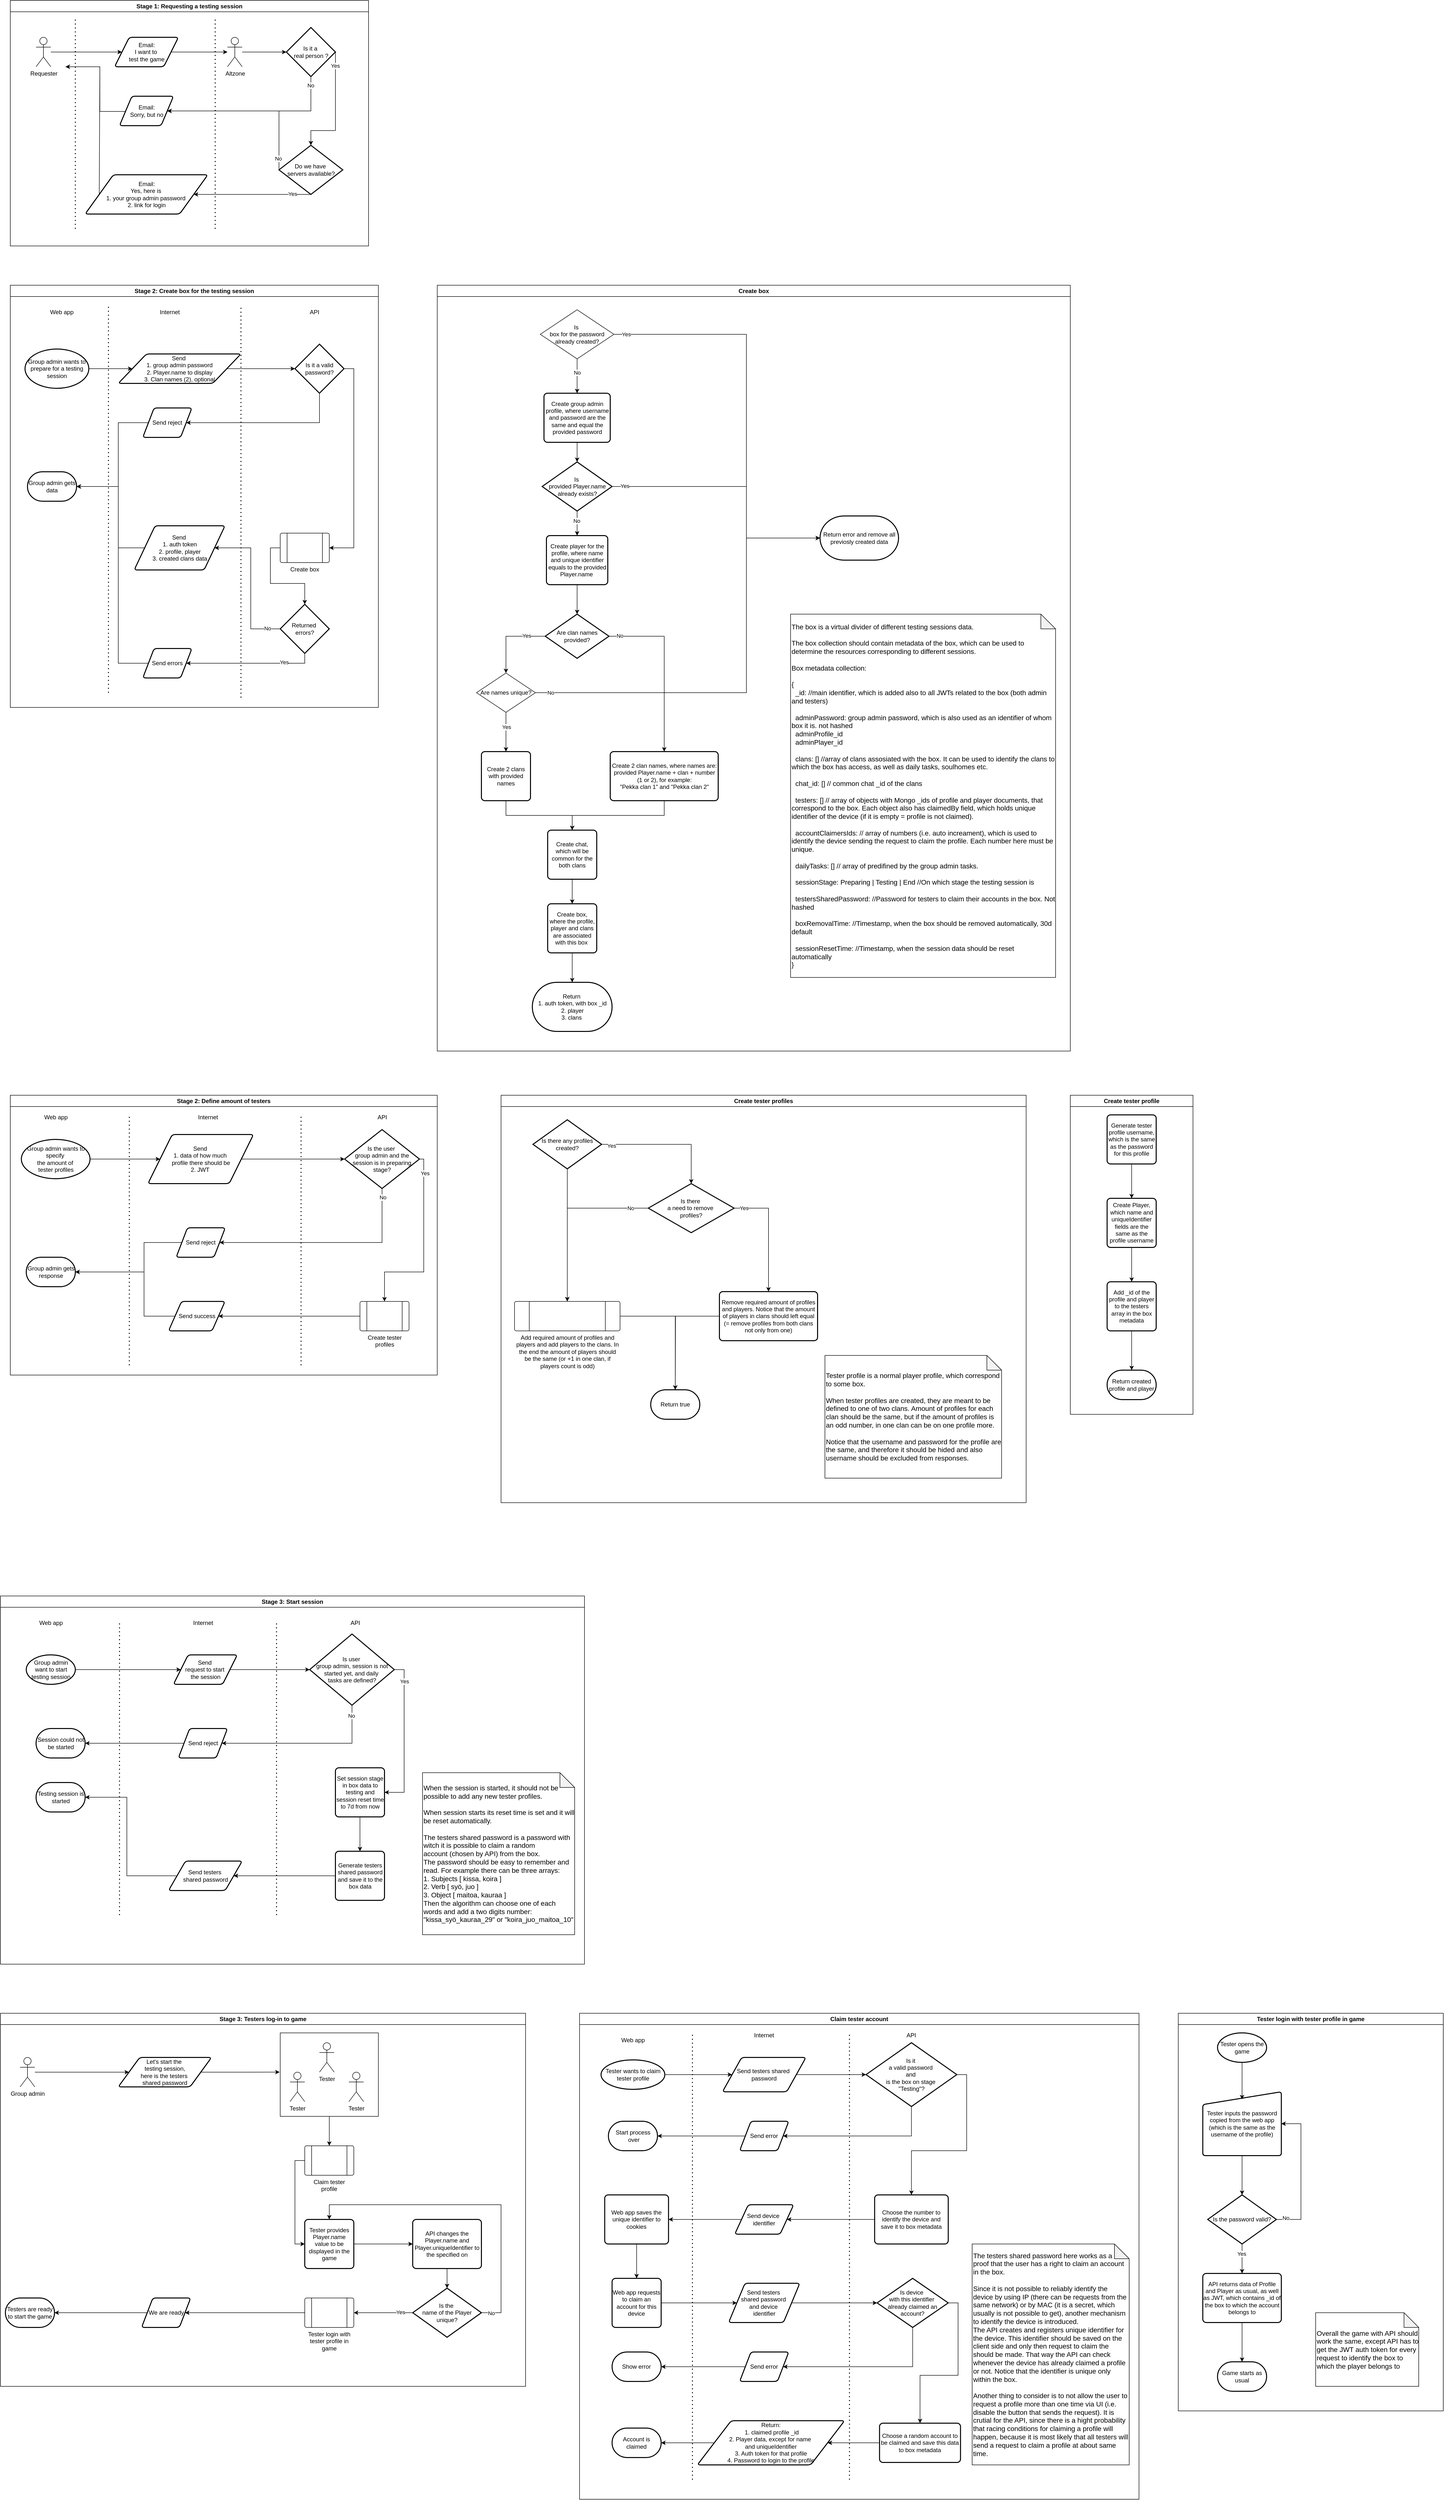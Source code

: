 <mxfile version="26.0.9">
  <diagram name="Page-1" id="fXi9P29y1UZ2pTufMfQr">
    <mxGraphModel dx="6248" dy="3800" grid="1" gridSize="10" guides="1" tooltips="1" connect="1" arrows="1" fold="1" page="1" pageScale="1" pageWidth="850" pageHeight="1100" math="0" shadow="0">
      <root>
        <mxCell id="0" />
        <mxCell id="1" parent="0" />
        <mxCell id="vIkNKNfEvl2d8jWvxw44-28" style="edgeStyle=orthogonalEdgeStyle;rounded=0;orthogonalLoop=1;jettySize=auto;html=1;exitX=0.5;exitY=1;exitDx=0;exitDy=0;entryX=0.5;entryY=0;entryDx=0;entryDy=0;" edge="1" parent="1" source="vIkNKNfEvl2d8jWvxw44-17" target="vIkNKNfEvl2d8jWvxw44-18">
          <mxGeometry relative="1" as="geometry" />
        </mxCell>
        <mxCell id="vIkNKNfEvl2d8jWvxw44-17" value="" style="rounded=0;whiteSpace=wrap;html=1;" vertex="1" parent="1">
          <mxGeometry x="580" y="4180" width="200" height="170" as="geometry" />
        </mxCell>
        <mxCell id="t2i3OmsEjegZ4-_g8AZ9-26" value="Stage 1: Requesting a testing session" style="swimlane;whiteSpace=wrap;html=1;" parent="1" vertex="1">
          <mxGeometry x="30" y="40" width="730" height="500" as="geometry">
            <mxRectangle x="40" y="480" width="240" height="30" as="alternateBounds" />
          </mxGeometry>
        </mxCell>
        <mxCell id="t2i3OmsEjegZ4-_g8AZ9-1" value="Requester" style="shape=umlActor;verticalLabelPosition=bottom;verticalAlign=top;html=1;outlineConnect=0;" parent="t2i3OmsEjegZ4-_g8AZ9-26" vertex="1">
          <mxGeometry x="52.5" y="75" width="30" height="60" as="geometry" />
        </mxCell>
        <mxCell id="t2i3OmsEjegZ4-_g8AZ9-2" value="Altzone" style="shape=umlActor;verticalLabelPosition=bottom;verticalAlign=top;html=1;outlineConnect=0;" parent="t2i3OmsEjegZ4-_g8AZ9-26" vertex="1">
          <mxGeometry x="442.5" y="75" width="30" height="60" as="geometry" />
        </mxCell>
        <mxCell id="t2i3OmsEjegZ4-_g8AZ9-5" value="Email:&lt;div&gt;I want to&amp;nbsp;&lt;/div&gt;&lt;div&gt;test the game&lt;/div&gt;" style="shape=parallelogram;html=1;strokeWidth=2;perimeter=parallelogramPerimeter;whiteSpace=wrap;rounded=1;arcSize=12;size=0.23;" parent="t2i3OmsEjegZ4-_g8AZ9-26" vertex="1">
          <mxGeometry x="212.5" y="75" width="130" height="60" as="geometry" />
        </mxCell>
        <mxCell id="t2i3OmsEjegZ4-_g8AZ9-6" value="Do we have&amp;nbsp;&lt;div&gt;servers available?&lt;/div&gt;" style="strokeWidth=2;html=1;shape=mxgraph.flowchart.decision;whiteSpace=wrap;" parent="t2i3OmsEjegZ4-_g8AZ9-26" vertex="1">
          <mxGeometry x="547.5" y="295" width="130" height="100" as="geometry" />
        </mxCell>
        <mxCell id="t2i3OmsEjegZ4-_g8AZ9-7" value="Is it a&amp;nbsp;&lt;div&gt;real person ?&lt;/div&gt;" style="strokeWidth=2;html=1;shape=mxgraph.flowchart.decision;whiteSpace=wrap;" parent="t2i3OmsEjegZ4-_g8AZ9-26" vertex="1">
          <mxGeometry x="562.5" y="55" width="100" height="100" as="geometry" />
        </mxCell>
        <mxCell id="t2i3OmsEjegZ4-_g8AZ9-23" style="edgeStyle=orthogonalEdgeStyle;rounded=0;orthogonalLoop=1;jettySize=auto;html=1;exitX=0;exitY=0.5;exitDx=0;exitDy=0;" parent="t2i3OmsEjegZ4-_g8AZ9-26" edge="1">
          <mxGeometry relative="1" as="geometry">
            <mxPoint x="112.5" y="135" as="targetPoint" />
            <mxPoint x="245.15" y="225" as="sourcePoint" />
            <Array as="points">
              <mxPoint x="245.5" y="226" />
              <mxPoint x="182.5" y="226" />
              <mxPoint x="182.5" y="135" />
            </Array>
          </mxGeometry>
        </mxCell>
        <mxCell id="t2i3OmsEjegZ4-_g8AZ9-8" value="Email:&lt;div&gt;Sorry, but no&lt;/div&gt;" style="shape=parallelogram;html=1;strokeWidth=2;perimeter=parallelogramPerimeter;whiteSpace=wrap;rounded=1;arcSize=12;size=0.23;" parent="t2i3OmsEjegZ4-_g8AZ9-26" vertex="1">
          <mxGeometry x="222.5" y="195" width="110" height="60" as="geometry" />
        </mxCell>
        <mxCell id="t2i3OmsEjegZ4-_g8AZ9-9" value="Email:&lt;div&gt;Yes,&amp;nbsp;&lt;span style=&quot;background-color: transparent; color: light-dark(rgb(0, 0, 0), rgb(255, 255, 255));&quot;&gt;here is&amp;nbsp;&lt;/span&gt;&lt;/div&gt;&lt;div&gt;&lt;span style=&quot;background-color: transparent; color: light-dark(rgb(0, 0, 0), rgb(255, 255, 255));&quot;&gt;1. your group admin password&amp;nbsp;&lt;/span&gt;&lt;/div&gt;&lt;div&gt;2. link for login&lt;/div&gt;" style="shape=parallelogram;html=1;strokeWidth=2;perimeter=parallelogramPerimeter;whiteSpace=wrap;rounded=1;arcSize=12;size=0.23;" parent="t2i3OmsEjegZ4-_g8AZ9-26" vertex="1">
          <mxGeometry x="152.5" y="355" width="250" height="80" as="geometry" />
        </mxCell>
        <mxCell id="t2i3OmsEjegZ4-_g8AZ9-10" value="" style="endArrow=classic;html=1;rounded=0;entryX=0;entryY=0.5;entryDx=0;entryDy=0;" parent="t2i3OmsEjegZ4-_g8AZ9-26" source="t2i3OmsEjegZ4-_g8AZ9-1" target="t2i3OmsEjegZ4-_g8AZ9-5" edge="1">
          <mxGeometry width="50" height="50" relative="1" as="geometry">
            <mxPoint x="412.5" y="255" as="sourcePoint" />
            <mxPoint x="462.5" y="205" as="targetPoint" />
          </mxGeometry>
        </mxCell>
        <mxCell id="t2i3OmsEjegZ4-_g8AZ9-11" value="" style="endArrow=classic;html=1;rounded=0;exitX=1;exitY=0.5;exitDx=0;exitDy=0;" parent="t2i3OmsEjegZ4-_g8AZ9-26" source="t2i3OmsEjegZ4-_g8AZ9-5" target="t2i3OmsEjegZ4-_g8AZ9-2" edge="1">
          <mxGeometry width="50" height="50" relative="1" as="geometry">
            <mxPoint x="412.5" y="255" as="sourcePoint" />
            <mxPoint x="462.5" y="205" as="targetPoint" />
          </mxGeometry>
        </mxCell>
        <mxCell id="t2i3OmsEjegZ4-_g8AZ9-12" value="" style="endArrow=classic;html=1;rounded=0;" parent="t2i3OmsEjegZ4-_g8AZ9-26" source="t2i3OmsEjegZ4-_g8AZ9-2" target="t2i3OmsEjegZ4-_g8AZ9-7" edge="1">
          <mxGeometry width="50" height="50" relative="1" as="geometry">
            <mxPoint x="482.5" y="105" as="sourcePoint" />
            <mxPoint x="462.5" y="205" as="targetPoint" />
          </mxGeometry>
        </mxCell>
        <mxCell id="t2i3OmsEjegZ4-_g8AZ9-13" value="" style="endArrow=classic;html=1;rounded=0;exitX=0.5;exitY=1;exitDx=0;exitDy=0;exitPerimeter=0;entryX=1;entryY=0.5;entryDx=0;entryDy=0;" parent="t2i3OmsEjegZ4-_g8AZ9-26" source="t2i3OmsEjegZ4-_g8AZ9-7" target="t2i3OmsEjegZ4-_g8AZ9-8" edge="1">
          <mxGeometry width="50" height="50" relative="1" as="geometry">
            <mxPoint x="412.5" y="325" as="sourcePoint" />
            <mxPoint x="462.5" y="275" as="targetPoint" />
            <Array as="points">
              <mxPoint x="612.5" y="225" />
            </Array>
          </mxGeometry>
        </mxCell>
        <mxCell id="t2i3OmsEjegZ4-_g8AZ9-16" value="No" style="edgeLabel;html=1;align=center;verticalAlign=middle;resizable=0;points=[];" parent="t2i3OmsEjegZ4-_g8AZ9-13" vertex="1" connectable="0">
          <mxGeometry x="-0.903" y="-1" relative="1" as="geometry">
            <mxPoint as="offset" />
          </mxGeometry>
        </mxCell>
        <mxCell id="t2i3OmsEjegZ4-_g8AZ9-14" value="" style="endArrow=classic;html=1;rounded=0;exitX=1;exitY=0.5;exitDx=0;exitDy=0;exitPerimeter=0;entryX=0.5;entryY=0;entryDx=0;entryDy=0;entryPerimeter=0;" parent="t2i3OmsEjegZ4-_g8AZ9-26" source="t2i3OmsEjegZ4-_g8AZ9-7" target="t2i3OmsEjegZ4-_g8AZ9-6" edge="1">
          <mxGeometry width="50" height="50" relative="1" as="geometry">
            <mxPoint x="412.5" y="325" as="sourcePoint" />
            <mxPoint x="462.5" y="275" as="targetPoint" />
            <Array as="points">
              <mxPoint x="662.5" y="265" />
              <mxPoint x="612.5" y="265" />
            </Array>
          </mxGeometry>
        </mxCell>
        <mxCell id="t2i3OmsEjegZ4-_g8AZ9-21" value="Yes" style="edgeLabel;html=1;align=center;verticalAlign=middle;resizable=0;points=[];" parent="t2i3OmsEjegZ4-_g8AZ9-14" vertex="1" connectable="0">
          <mxGeometry x="-0.766" y="-1" relative="1" as="geometry">
            <mxPoint as="offset" />
          </mxGeometry>
        </mxCell>
        <mxCell id="t2i3OmsEjegZ4-_g8AZ9-15" value="" style="endArrow=classic;html=1;rounded=0;exitX=0;exitY=0.5;exitDx=0;exitDy=0;exitPerimeter=0;entryX=1;entryY=0.5;entryDx=0;entryDy=0;" parent="t2i3OmsEjegZ4-_g8AZ9-26" source="t2i3OmsEjegZ4-_g8AZ9-6" target="t2i3OmsEjegZ4-_g8AZ9-8" edge="1">
          <mxGeometry width="50" height="50" relative="1" as="geometry">
            <mxPoint x="412.5" y="325" as="sourcePoint" />
            <mxPoint x="462.5" y="275" as="targetPoint" />
            <Array as="points">
              <mxPoint x="547.5" y="225" />
            </Array>
          </mxGeometry>
        </mxCell>
        <mxCell id="t2i3OmsEjegZ4-_g8AZ9-17" value="No" style="edgeLabel;html=1;align=center;verticalAlign=middle;resizable=0;points=[];" parent="t2i3OmsEjegZ4-_g8AZ9-15" vertex="1" connectable="0">
          <mxGeometry x="-0.869" y="2" relative="1" as="geometry">
            <mxPoint as="offset" />
          </mxGeometry>
        </mxCell>
        <mxCell id="t2i3OmsEjegZ4-_g8AZ9-19" value="" style="endArrow=classic;html=1;rounded=0;exitX=0.5;exitY=1;exitDx=0;exitDy=0;exitPerimeter=0;entryX=1;entryY=0.5;entryDx=0;entryDy=0;" parent="t2i3OmsEjegZ4-_g8AZ9-26" source="t2i3OmsEjegZ4-_g8AZ9-6" target="t2i3OmsEjegZ4-_g8AZ9-9" edge="1">
          <mxGeometry width="50" height="50" relative="1" as="geometry">
            <mxPoint x="412.5" y="395" as="sourcePoint" />
            <mxPoint x="462.5" y="345" as="targetPoint" />
          </mxGeometry>
        </mxCell>
        <mxCell id="t2i3OmsEjegZ4-_g8AZ9-20" value="Yes" style="edgeLabel;html=1;align=center;verticalAlign=middle;resizable=0;points=[];" parent="t2i3OmsEjegZ4-_g8AZ9-19" vertex="1" connectable="0">
          <mxGeometry x="-0.686" y="-1" relative="1" as="geometry">
            <mxPoint as="offset" />
          </mxGeometry>
        </mxCell>
        <mxCell id="t2i3OmsEjegZ4-_g8AZ9-22" value="" style="endArrow=classic;html=1;rounded=0;exitX=0;exitY=0.5;exitDx=0;exitDy=0;" parent="t2i3OmsEjegZ4-_g8AZ9-26" source="t2i3OmsEjegZ4-_g8AZ9-9" edge="1">
          <mxGeometry width="50" height="50" relative="1" as="geometry">
            <mxPoint x="412.5" y="325" as="sourcePoint" />
            <mxPoint x="112.5" y="135" as="targetPoint" />
            <Array as="points">
              <mxPoint x="182.5" y="135" />
            </Array>
          </mxGeometry>
        </mxCell>
        <mxCell id="t2i3OmsEjegZ4-_g8AZ9-24" value="" style="endArrow=none;dashed=1;html=1;dashPattern=1 3;strokeWidth=2;rounded=0;" parent="t2i3OmsEjegZ4-_g8AZ9-26" edge="1">
          <mxGeometry width="50" height="50" relative="1" as="geometry">
            <mxPoint x="132.5" y="465" as="sourcePoint" />
            <mxPoint x="132.5" y="35" as="targetPoint" />
          </mxGeometry>
        </mxCell>
        <mxCell id="t2i3OmsEjegZ4-_g8AZ9-25" value="" style="endArrow=none;dashed=1;html=1;dashPattern=1 3;strokeWidth=2;rounded=0;" parent="t2i3OmsEjegZ4-_g8AZ9-26" edge="1">
          <mxGeometry width="50" height="50" relative="1" as="geometry">
            <mxPoint x="417.5" y="465" as="sourcePoint" />
            <mxPoint x="417.5" y="35" as="targetPoint" />
          </mxGeometry>
        </mxCell>
        <mxCell id="t2i3OmsEjegZ4-_g8AZ9-56" value="Stage 2: Create box for the testing session" style="swimlane;whiteSpace=wrap;html=1;" parent="1" vertex="1">
          <mxGeometry x="30" y="620" width="750" height="860" as="geometry" />
        </mxCell>
        <mxCell id="t2i3OmsEjegZ4-_g8AZ9-36" style="edgeStyle=orthogonalEdgeStyle;rounded=0;orthogonalLoop=1;jettySize=auto;html=1;exitX=1;exitY=0.5;exitDx=0;exitDy=0;exitPerimeter=0;entryX=0;entryY=0.5;entryDx=0;entryDy=0;" parent="t2i3OmsEjegZ4-_g8AZ9-56" source="t2i3OmsEjegZ4-_g8AZ9-28" target="t2i3OmsEjegZ4-_g8AZ9-29" edge="1">
          <mxGeometry relative="1" as="geometry" />
        </mxCell>
        <mxCell id="t2i3OmsEjegZ4-_g8AZ9-28" value="Group admin wants to prepare for a testing session" style="strokeWidth=2;html=1;shape=mxgraph.flowchart.start_1;whiteSpace=wrap;" parent="t2i3OmsEjegZ4-_g8AZ9-56" vertex="1">
          <mxGeometry x="30" y="130" width="130" height="80" as="geometry" />
        </mxCell>
        <mxCell id="t2i3OmsEjegZ4-_g8AZ9-29" value="Send&amp;nbsp;&lt;div&gt;&lt;span style=&quot;background-color: transparent; color: light-dark(rgb(0, 0, 0), rgb(255, 255, 255));&quot;&gt;1. group&amp;nbsp;&lt;/span&gt;&lt;span style=&quot;background-color: transparent; color: light-dark(rgb(0, 0, 0), rgb(255, 255, 255));&quot;&gt;admin password&lt;/span&gt;&lt;div&gt;&lt;span style=&quot;background-color: transparent; color: light-dark(rgb(0, 0, 0), rgb(255, 255, 255));&quot;&gt;2. Player.name to display&lt;/span&gt;&lt;/div&gt;&lt;/div&gt;&lt;div&gt;&lt;span style=&quot;background-color: transparent; color: light-dark(rgb(0, 0, 0), rgb(255, 255, 255));&quot;&gt;3. Clan names (2), optional&lt;/span&gt;&lt;/div&gt;" style="shape=parallelogram;html=1;strokeWidth=2;perimeter=parallelogramPerimeter;whiteSpace=wrap;rounded=1;arcSize=12;size=0.23;" parent="t2i3OmsEjegZ4-_g8AZ9-56" vertex="1">
          <mxGeometry x="220" y="140" width="250" height="60" as="geometry" />
        </mxCell>
        <mxCell id="t2i3OmsEjegZ4-_g8AZ9-38" style="edgeStyle=orthogonalEdgeStyle;rounded=0;orthogonalLoop=1;jettySize=auto;html=1;exitX=0.5;exitY=1;exitDx=0;exitDy=0;exitPerimeter=0;entryX=1;entryY=0.5;entryDx=0;entryDy=0;" parent="t2i3OmsEjegZ4-_g8AZ9-56" source="t2i3OmsEjegZ4-_g8AZ9-30" target="t2i3OmsEjegZ4-_g8AZ9-31" edge="1">
          <mxGeometry relative="1" as="geometry">
            <Array as="points">
              <mxPoint x="630" y="280" />
            </Array>
          </mxGeometry>
        </mxCell>
        <mxCell id="t2i3OmsEjegZ4-_g8AZ9-39" style="edgeStyle=orthogonalEdgeStyle;rounded=0;orthogonalLoop=1;jettySize=auto;html=1;exitX=1;exitY=0.5;exitDx=0;exitDy=0;exitPerimeter=0;entryX=1;entryY=0.5;entryDx=0;entryDy=0;" parent="t2i3OmsEjegZ4-_g8AZ9-56" source="t2i3OmsEjegZ4-_g8AZ9-30" target="t2i3OmsEjegZ4-_g8AZ9-35" edge="1">
          <mxGeometry relative="1" as="geometry" />
        </mxCell>
        <mxCell id="t2i3OmsEjegZ4-_g8AZ9-30" value="Is it a valid password?" style="strokeWidth=2;html=1;shape=mxgraph.flowchart.decision;whiteSpace=wrap;" parent="t2i3OmsEjegZ4-_g8AZ9-56" vertex="1">
          <mxGeometry x="580" y="120" width="100" height="100" as="geometry" />
        </mxCell>
        <mxCell id="t2i3OmsEjegZ4-_g8AZ9-50" style="edgeStyle=orthogonalEdgeStyle;rounded=0;orthogonalLoop=1;jettySize=auto;html=1;exitX=0;exitY=0.5;exitDx=0;exitDy=0;entryX=1;entryY=0.5;entryDx=0;entryDy=0;entryPerimeter=0;" parent="t2i3OmsEjegZ4-_g8AZ9-56" source="t2i3OmsEjegZ4-_g8AZ9-31" target="t2i3OmsEjegZ4-_g8AZ9-49" edge="1">
          <mxGeometry relative="1" as="geometry">
            <mxPoint x="40.0" y="620" as="targetPoint" />
            <mxPoint x="251.5" y="280" as="sourcePoint" />
            <Array as="points">
              <mxPoint x="220" y="280" />
              <mxPoint x="220" y="410" />
            </Array>
          </mxGeometry>
        </mxCell>
        <mxCell id="t2i3OmsEjegZ4-_g8AZ9-31" value="Send reject" style="shape=parallelogram;html=1;strokeWidth=2;perimeter=parallelogramPerimeter;whiteSpace=wrap;rounded=1;arcSize=12;size=0.23;" parent="t2i3OmsEjegZ4-_g8AZ9-56" vertex="1">
          <mxGeometry x="270" y="250" width="100" height="60" as="geometry" />
        </mxCell>
        <mxCell id="t2i3OmsEjegZ4-_g8AZ9-96" style="edgeStyle=orthogonalEdgeStyle;rounded=0;orthogonalLoop=1;jettySize=auto;html=1;exitX=0;exitY=0.5;exitDx=0;exitDy=0;" parent="t2i3OmsEjegZ4-_g8AZ9-56" source="t2i3OmsEjegZ4-_g8AZ9-35" target="t2i3OmsEjegZ4-_g8AZ9-94" edge="1">
          <mxGeometry relative="1" as="geometry" />
        </mxCell>
        <mxCell id="t2i3OmsEjegZ4-_g8AZ9-35" value="Create box" style="verticalLabelPosition=bottom;verticalAlign=top;html=1;shape=process;whiteSpace=wrap;rounded=1;size=0.14;arcSize=6;" parent="t2i3OmsEjegZ4-_g8AZ9-56" vertex="1">
          <mxGeometry x="550" y="505" width="100" height="60" as="geometry" />
        </mxCell>
        <mxCell id="t2i3OmsEjegZ4-_g8AZ9-37" style="edgeStyle=orthogonalEdgeStyle;rounded=0;orthogonalLoop=1;jettySize=auto;html=1;exitX=1;exitY=0.5;exitDx=0;exitDy=0;entryX=0;entryY=0.5;entryDx=0;entryDy=0;entryPerimeter=0;" parent="t2i3OmsEjegZ4-_g8AZ9-56" source="t2i3OmsEjegZ4-_g8AZ9-29" target="t2i3OmsEjegZ4-_g8AZ9-30" edge="1">
          <mxGeometry relative="1" as="geometry" />
        </mxCell>
        <mxCell id="t2i3OmsEjegZ4-_g8AZ9-48" style="edgeStyle=orthogonalEdgeStyle;rounded=0;orthogonalLoop=1;jettySize=auto;html=1;exitX=0;exitY=0.5;exitDx=0;exitDy=0;entryX=1;entryY=0.5;entryDx=0;entryDy=0;entryPerimeter=0;" parent="t2i3OmsEjegZ4-_g8AZ9-56" source="t2i3OmsEjegZ4-_g8AZ9-42" target="t2i3OmsEjegZ4-_g8AZ9-49" edge="1">
          <mxGeometry relative="1" as="geometry">
            <mxPoint x="120" y="839.828" as="targetPoint" />
            <Array as="points">
              <mxPoint x="220" y="535" />
              <mxPoint x="220" y="410" />
            </Array>
          </mxGeometry>
        </mxCell>
        <mxCell id="t2i3OmsEjegZ4-_g8AZ9-42" value="Send&amp;nbsp;&lt;div&gt;1. auth token&lt;/div&gt;&lt;div&gt;&lt;span style=&quot;background-color: transparent; color: light-dark(rgb(0, 0, 0), rgb(255, 255, 255));&quot;&gt;2. profile, player&lt;/span&gt;&lt;/div&gt;&lt;div&gt;&lt;span style=&quot;background-color: transparent; color: light-dark(rgb(0, 0, 0), rgb(255, 255, 255));&quot;&gt;3. created clans data&lt;/span&gt;&lt;/div&gt;" style="shape=parallelogram;html=1;strokeWidth=2;perimeter=parallelogramPerimeter;whiteSpace=wrap;rounded=1;arcSize=12;size=0.23;" parent="t2i3OmsEjegZ4-_g8AZ9-56" vertex="1">
          <mxGeometry x="252.5" y="490" width="185" height="90" as="geometry" />
        </mxCell>
        <mxCell id="t2i3OmsEjegZ4-_g8AZ9-49" value="Group admin gets data" style="strokeWidth=2;html=1;shape=mxgraph.flowchart.terminator;whiteSpace=wrap;" parent="t2i3OmsEjegZ4-_g8AZ9-56" vertex="1">
          <mxGeometry x="35" y="380" width="100" height="60" as="geometry" />
        </mxCell>
        <mxCell id="t2i3OmsEjegZ4-_g8AZ9-51" value="" style="endArrow=none;dashed=1;html=1;dashPattern=1 3;strokeWidth=2;rounded=0;" parent="t2i3OmsEjegZ4-_g8AZ9-56" edge="1">
          <mxGeometry width="50" height="50" relative="1" as="geometry">
            <mxPoint x="200" y="830" as="sourcePoint" />
            <mxPoint x="200" y="40" as="targetPoint" />
          </mxGeometry>
        </mxCell>
        <mxCell id="t2i3OmsEjegZ4-_g8AZ9-52" value="" style="endArrow=none;dashed=1;html=1;dashPattern=1 3;strokeWidth=2;rounded=0;" parent="t2i3OmsEjegZ4-_g8AZ9-56" edge="1">
          <mxGeometry width="50" height="50" relative="1" as="geometry">
            <mxPoint x="470" y="840" as="sourcePoint" />
            <mxPoint x="470" y="40" as="targetPoint" />
          </mxGeometry>
        </mxCell>
        <mxCell id="t2i3OmsEjegZ4-_g8AZ9-53" value="Web app" style="text;html=1;align=center;verticalAlign=middle;whiteSpace=wrap;rounded=0;" parent="t2i3OmsEjegZ4-_g8AZ9-56" vertex="1">
          <mxGeometry x="75" y="40" width="60" height="30" as="geometry" />
        </mxCell>
        <mxCell id="t2i3OmsEjegZ4-_g8AZ9-54" value="Internet" style="text;html=1;align=center;verticalAlign=middle;whiteSpace=wrap;rounded=0;" parent="t2i3OmsEjegZ4-_g8AZ9-56" vertex="1">
          <mxGeometry x="295" y="40" width="60" height="30" as="geometry" />
        </mxCell>
        <mxCell id="t2i3OmsEjegZ4-_g8AZ9-55" value="API" style="text;html=1;align=center;verticalAlign=middle;whiteSpace=wrap;rounded=0;" parent="t2i3OmsEjegZ4-_g8AZ9-56" vertex="1">
          <mxGeometry x="590" y="40" width="60" height="30" as="geometry" />
        </mxCell>
        <mxCell id="t2i3OmsEjegZ4-_g8AZ9-97" style="edgeStyle=orthogonalEdgeStyle;rounded=0;orthogonalLoop=1;jettySize=auto;html=1;exitX=0;exitY=0.5;exitDx=0;exitDy=0;exitPerimeter=0;entryX=1;entryY=0.5;entryDx=0;entryDy=0;" parent="t2i3OmsEjegZ4-_g8AZ9-56" source="t2i3OmsEjegZ4-_g8AZ9-94" target="t2i3OmsEjegZ4-_g8AZ9-42" edge="1">
          <mxGeometry relative="1" as="geometry">
            <Array as="points">
              <mxPoint x="490" y="700" />
              <mxPoint x="490" y="535" />
            </Array>
          </mxGeometry>
        </mxCell>
        <mxCell id="t2i3OmsEjegZ4-_g8AZ9-100" value="No" style="edgeLabel;html=1;align=center;verticalAlign=middle;resizable=0;points=[];" parent="t2i3OmsEjegZ4-_g8AZ9-97" vertex="1" connectable="0">
          <mxGeometry x="-0.823" y="-1" relative="1" as="geometry">
            <mxPoint as="offset" />
          </mxGeometry>
        </mxCell>
        <mxCell id="t2i3OmsEjegZ4-_g8AZ9-98" style="edgeStyle=orthogonalEdgeStyle;rounded=0;orthogonalLoop=1;jettySize=auto;html=1;exitX=0.5;exitY=1;exitDx=0;exitDy=0;exitPerimeter=0;" parent="t2i3OmsEjegZ4-_g8AZ9-56" source="t2i3OmsEjegZ4-_g8AZ9-94" target="t2i3OmsEjegZ4-_g8AZ9-95" edge="1">
          <mxGeometry relative="1" as="geometry" />
        </mxCell>
        <mxCell id="t2i3OmsEjegZ4-_g8AZ9-101" value="Yes" style="edgeLabel;html=1;align=center;verticalAlign=middle;resizable=0;points=[];" parent="t2i3OmsEjegZ4-_g8AZ9-98" vertex="1" connectable="0">
          <mxGeometry x="-0.527" y="-2" relative="1" as="geometry">
            <mxPoint as="offset" />
          </mxGeometry>
        </mxCell>
        <mxCell id="t2i3OmsEjegZ4-_g8AZ9-94" value="Returned&amp;nbsp;&lt;div&gt;errors?&lt;/div&gt;" style="strokeWidth=2;html=1;shape=mxgraph.flowchart.decision;whiteSpace=wrap;" parent="t2i3OmsEjegZ4-_g8AZ9-56" vertex="1">
          <mxGeometry x="550" y="650" width="100" height="100" as="geometry" />
        </mxCell>
        <mxCell id="t2i3OmsEjegZ4-_g8AZ9-95" value="Send errors" style="shape=parallelogram;html=1;strokeWidth=2;perimeter=parallelogramPerimeter;whiteSpace=wrap;rounded=1;arcSize=12;size=0.23;" parent="t2i3OmsEjegZ4-_g8AZ9-56" vertex="1">
          <mxGeometry x="270" y="740" width="100" height="60" as="geometry" />
        </mxCell>
        <mxCell id="t2i3OmsEjegZ4-_g8AZ9-99" style="edgeStyle=orthogonalEdgeStyle;rounded=0;orthogonalLoop=1;jettySize=auto;html=1;exitX=0;exitY=0.5;exitDx=0;exitDy=0;entryX=1;entryY=0.5;entryDx=0;entryDy=0;entryPerimeter=0;" parent="t2i3OmsEjegZ4-_g8AZ9-56" source="t2i3OmsEjegZ4-_g8AZ9-95" target="t2i3OmsEjegZ4-_g8AZ9-49" edge="1">
          <mxGeometry relative="1" as="geometry">
            <Array as="points">
              <mxPoint x="220" y="770" />
              <mxPoint x="220" y="410" />
            </Array>
          </mxGeometry>
        </mxCell>
        <mxCell id="t2i3OmsEjegZ4-_g8AZ9-92" value="Create box" style="swimlane;whiteSpace=wrap;html=1;" parent="1" vertex="1">
          <mxGeometry x="900" y="620" width="1290" height="1560" as="geometry" />
        </mxCell>
        <mxCell id="t2i3OmsEjegZ4-_g8AZ9-69" style="edgeStyle=orthogonalEdgeStyle;rounded=0;orthogonalLoop=1;jettySize=auto;html=1;exitX=0.5;exitY=1;exitDx=0;exitDy=0;entryX=0.5;entryY=0;entryDx=0;entryDy=0;" parent="t2i3OmsEjegZ4-_g8AZ9-92" source="t2i3OmsEjegZ4-_g8AZ9-57" target="t2i3OmsEjegZ4-_g8AZ9-58" edge="1">
          <mxGeometry relative="1" as="geometry" />
        </mxCell>
        <mxCell id="t2i3OmsEjegZ4-_g8AZ9-84" value="No" style="edgeLabel;html=1;align=center;verticalAlign=middle;resizable=0;points=[];" parent="t2i3OmsEjegZ4-_g8AZ9-69" vertex="1" connectable="0">
          <mxGeometry x="-0.217" relative="1" as="geometry">
            <mxPoint as="offset" />
          </mxGeometry>
        </mxCell>
        <mxCell id="t2i3OmsEjegZ4-_g8AZ9-57" value="Is&amp;nbsp;&lt;div&gt;box for the password already created?&lt;/div&gt;" style="rhombus;whiteSpace=wrap;html=1;" parent="t2i3OmsEjegZ4-_g8AZ9-92" vertex="1">
          <mxGeometry x="210" y="50" width="150" height="100" as="geometry" />
        </mxCell>
        <mxCell id="t2i3OmsEjegZ4-_g8AZ9-58" value="Create group admin profile, where username and password are the same and equal the provided password" style="rounded=1;whiteSpace=wrap;html=1;absoluteArcSize=1;arcSize=14;strokeWidth=2;" parent="t2i3OmsEjegZ4-_g8AZ9-92" vertex="1">
          <mxGeometry x="217.5" y="220" width="135" height="100" as="geometry" />
        </mxCell>
        <mxCell id="t2i3OmsEjegZ4-_g8AZ9-59" value="Create player for the profile, where name and unique identifier equals to the provided Player.name&amp;nbsp;" style="rounded=1;whiteSpace=wrap;html=1;absoluteArcSize=1;arcSize=14;strokeWidth=2;" parent="t2i3OmsEjegZ4-_g8AZ9-92" vertex="1">
          <mxGeometry x="222.5" y="510" width="125" height="100" as="geometry" />
        </mxCell>
        <mxCell id="vIkNKNfEvl2d8jWvxw44-5" style="edgeStyle=orthogonalEdgeStyle;rounded=0;orthogonalLoop=1;jettySize=auto;html=1;exitX=0.5;exitY=1;exitDx=0;exitDy=0;entryX=0.5;entryY=0;entryDx=0;entryDy=0;" edge="1" parent="t2i3OmsEjegZ4-_g8AZ9-92" source="t2i3OmsEjegZ4-_g8AZ9-61" target="vIkNKNfEvl2d8jWvxw44-1">
          <mxGeometry relative="1" as="geometry" />
        </mxCell>
        <mxCell id="t2i3OmsEjegZ4-_g8AZ9-61" value="Create 2 clans with provided names" style="rounded=1;whiteSpace=wrap;html=1;absoluteArcSize=1;arcSize=14;strokeWidth=2;" parent="t2i3OmsEjegZ4-_g8AZ9-92" vertex="1">
          <mxGeometry x="90" y="950" width="100" height="100" as="geometry" />
        </mxCell>
        <mxCell id="t2i3OmsEjegZ4-_g8AZ9-62" value="Create box, where the profile, player and clans are associated with this box&amp;nbsp;" style="rounded=1;whiteSpace=wrap;html=1;absoluteArcSize=1;arcSize=14;strokeWidth=2;" parent="t2i3OmsEjegZ4-_g8AZ9-92" vertex="1">
          <mxGeometry x="225" y="1260" width="100" height="100" as="geometry" />
        </mxCell>
        <mxCell id="t2i3OmsEjegZ4-_g8AZ9-73" style="edgeStyle=orthogonalEdgeStyle;rounded=0;orthogonalLoop=1;jettySize=auto;html=1;exitX=0;exitY=0.5;exitDx=0;exitDy=0;exitPerimeter=0;entryX=0.5;entryY=0;entryDx=0;entryDy=0;" parent="t2i3OmsEjegZ4-_g8AZ9-92" source="t2i3OmsEjegZ4-_g8AZ9-63" target="t2i3OmsEjegZ4-_g8AZ9-68" edge="1">
          <mxGeometry relative="1" as="geometry" />
        </mxCell>
        <mxCell id="t2i3OmsEjegZ4-_g8AZ9-88" value="Yes" style="edgeLabel;html=1;align=center;verticalAlign=middle;resizable=0;points=[];" parent="t2i3OmsEjegZ4-_g8AZ9-73" vertex="1" connectable="0">
          <mxGeometry x="-0.511" y="-1" relative="1" as="geometry">
            <mxPoint as="offset" />
          </mxGeometry>
        </mxCell>
        <mxCell id="t2i3OmsEjegZ4-_g8AZ9-75" style="edgeStyle=orthogonalEdgeStyle;rounded=0;orthogonalLoop=1;jettySize=auto;html=1;exitX=1;exitY=0.5;exitDx=0;exitDy=0;exitPerimeter=0;entryX=0.5;entryY=0;entryDx=0;entryDy=0;" parent="t2i3OmsEjegZ4-_g8AZ9-92" source="t2i3OmsEjegZ4-_g8AZ9-63" target="t2i3OmsEjegZ4-_g8AZ9-64" edge="1">
          <mxGeometry relative="1" as="geometry" />
        </mxCell>
        <mxCell id="t2i3OmsEjegZ4-_g8AZ9-89" value="No" style="edgeLabel;html=1;align=center;verticalAlign=middle;resizable=0;points=[];" parent="t2i3OmsEjegZ4-_g8AZ9-75" vertex="1" connectable="0">
          <mxGeometry x="-0.876" y="1" relative="1" as="geometry">
            <mxPoint as="offset" />
          </mxGeometry>
        </mxCell>
        <mxCell id="t2i3OmsEjegZ4-_g8AZ9-63" value="Are clan names provided?" style="strokeWidth=2;html=1;shape=mxgraph.flowchart.decision;whiteSpace=wrap;" parent="t2i3OmsEjegZ4-_g8AZ9-92" vertex="1">
          <mxGeometry x="220" y="670" width="130" height="90" as="geometry" />
        </mxCell>
        <mxCell id="vIkNKNfEvl2d8jWvxw44-6" style="edgeStyle=orthogonalEdgeStyle;rounded=0;orthogonalLoop=1;jettySize=auto;html=1;exitX=0.5;exitY=1;exitDx=0;exitDy=0;" edge="1" parent="t2i3OmsEjegZ4-_g8AZ9-92" source="t2i3OmsEjegZ4-_g8AZ9-64" target="vIkNKNfEvl2d8jWvxw44-1">
          <mxGeometry relative="1" as="geometry" />
        </mxCell>
        <mxCell id="t2i3OmsEjegZ4-_g8AZ9-64" value="Create 2 clan names, where names are:&lt;div&gt;provided Player.name + clan + number (1 or 2), for example:&lt;/div&gt;&lt;div&gt;&quot;Pekka clan 1&quot; and &quot;Pekka clan 2&quot;&lt;/div&gt;" style="rounded=1;whiteSpace=wrap;html=1;absoluteArcSize=1;arcSize=14;strokeWidth=2;" parent="t2i3OmsEjegZ4-_g8AZ9-92" vertex="1">
          <mxGeometry x="352.5" y="950" width="220" height="100" as="geometry" />
        </mxCell>
        <mxCell id="t2i3OmsEjegZ4-_g8AZ9-65" value="Return&amp;nbsp;&lt;div&gt;1. auth token, with box _id&lt;/div&gt;&lt;div&gt;2. player&lt;/div&gt;&lt;div&gt;3. clans&amp;nbsp;&lt;/div&gt;" style="strokeWidth=2;html=1;shape=mxgraph.flowchart.terminator;whiteSpace=wrap;" parent="t2i3OmsEjegZ4-_g8AZ9-92" vertex="1">
          <mxGeometry x="193.75" y="1420" width="162.5" height="100" as="geometry" />
        </mxCell>
        <mxCell id="t2i3OmsEjegZ4-_g8AZ9-66" value="Return error and remove all previosly created data" style="strokeWidth=2;html=1;shape=mxgraph.flowchart.terminator;whiteSpace=wrap;" parent="t2i3OmsEjegZ4-_g8AZ9-92" vertex="1">
          <mxGeometry x="780" y="470" width="160" height="90" as="geometry" />
        </mxCell>
        <mxCell id="t2i3OmsEjegZ4-_g8AZ9-71" style="edgeStyle=orthogonalEdgeStyle;rounded=0;orthogonalLoop=1;jettySize=auto;html=1;exitX=0.5;exitY=1;exitDx=0;exitDy=0;exitPerimeter=0;entryX=0.5;entryY=0;entryDx=0;entryDy=0;" parent="t2i3OmsEjegZ4-_g8AZ9-92" source="t2i3OmsEjegZ4-_g8AZ9-67" target="t2i3OmsEjegZ4-_g8AZ9-59" edge="1">
          <mxGeometry relative="1" as="geometry" />
        </mxCell>
        <mxCell id="t2i3OmsEjegZ4-_g8AZ9-86" value="No" style="edgeLabel;html=1;align=center;verticalAlign=middle;resizable=0;points=[];" parent="t2i3OmsEjegZ4-_g8AZ9-71" vertex="1" connectable="0">
          <mxGeometry x="-0.204" y="-1" relative="1" as="geometry">
            <mxPoint as="offset" />
          </mxGeometry>
        </mxCell>
        <mxCell id="t2i3OmsEjegZ4-_g8AZ9-67" value="Is&amp;nbsp;&lt;div&gt;provided Player.name already exists?&lt;/div&gt;" style="strokeWidth=2;html=1;shape=mxgraph.flowchart.decision;whiteSpace=wrap;" parent="t2i3OmsEjegZ4-_g8AZ9-92" vertex="1">
          <mxGeometry x="213.75" y="360" width="142.5" height="100" as="geometry" />
        </mxCell>
        <mxCell id="t2i3OmsEjegZ4-_g8AZ9-74" style="edgeStyle=orthogonalEdgeStyle;rounded=0;orthogonalLoop=1;jettySize=auto;html=1;exitX=0.5;exitY=1;exitDx=0;exitDy=0;entryX=0.5;entryY=0;entryDx=0;entryDy=0;" parent="t2i3OmsEjegZ4-_g8AZ9-92" source="t2i3OmsEjegZ4-_g8AZ9-68" target="t2i3OmsEjegZ4-_g8AZ9-61" edge="1">
          <mxGeometry relative="1" as="geometry" />
        </mxCell>
        <mxCell id="t2i3OmsEjegZ4-_g8AZ9-91" value="Yes" style="edgeLabel;html=1;align=center;verticalAlign=middle;resizable=0;points=[];" parent="t2i3OmsEjegZ4-_g8AZ9-74" vertex="1" connectable="0">
          <mxGeometry x="-0.265" y="1" relative="1" as="geometry">
            <mxPoint as="offset" />
          </mxGeometry>
        </mxCell>
        <mxCell id="t2i3OmsEjegZ4-_g8AZ9-68" value="Are names unique?" style="rhombus;whiteSpace=wrap;html=1;" parent="t2i3OmsEjegZ4-_g8AZ9-92" vertex="1">
          <mxGeometry x="80" y="790" width="120" height="80" as="geometry" />
        </mxCell>
        <mxCell id="t2i3OmsEjegZ4-_g8AZ9-70" style="edgeStyle=orthogonalEdgeStyle;rounded=0;orthogonalLoop=1;jettySize=auto;html=1;exitX=0.5;exitY=1;exitDx=0;exitDy=0;entryX=0.5;entryY=0;entryDx=0;entryDy=0;entryPerimeter=0;" parent="t2i3OmsEjegZ4-_g8AZ9-92" source="t2i3OmsEjegZ4-_g8AZ9-58" target="t2i3OmsEjegZ4-_g8AZ9-67" edge="1">
          <mxGeometry relative="1" as="geometry" />
        </mxCell>
        <mxCell id="t2i3OmsEjegZ4-_g8AZ9-72" style="edgeStyle=orthogonalEdgeStyle;rounded=0;orthogonalLoop=1;jettySize=auto;html=1;exitX=0.5;exitY=1;exitDx=0;exitDy=0;entryX=0.5;entryY=0;entryDx=0;entryDy=0;entryPerimeter=0;" parent="t2i3OmsEjegZ4-_g8AZ9-92" source="t2i3OmsEjegZ4-_g8AZ9-59" target="t2i3OmsEjegZ4-_g8AZ9-63" edge="1">
          <mxGeometry relative="1" as="geometry" />
        </mxCell>
        <mxCell id="t2i3OmsEjegZ4-_g8AZ9-79" style="edgeStyle=orthogonalEdgeStyle;rounded=0;orthogonalLoop=1;jettySize=auto;html=1;exitX=1;exitY=0.5;exitDx=0;exitDy=0;entryX=0;entryY=0.5;entryDx=0;entryDy=0;entryPerimeter=0;" parent="t2i3OmsEjegZ4-_g8AZ9-92" source="t2i3OmsEjegZ4-_g8AZ9-68" target="t2i3OmsEjegZ4-_g8AZ9-66" edge="1">
          <mxGeometry relative="1" as="geometry">
            <Array as="points">
              <mxPoint x="630" y="830" />
              <mxPoint x="630" y="515" />
            </Array>
          </mxGeometry>
        </mxCell>
        <mxCell id="t2i3OmsEjegZ4-_g8AZ9-90" value="No" style="edgeLabel;html=1;align=center;verticalAlign=middle;resizable=0;points=[];" parent="t2i3OmsEjegZ4-_g8AZ9-79" vertex="1" connectable="0">
          <mxGeometry x="-0.932" relative="1" as="geometry">
            <mxPoint as="offset" />
          </mxGeometry>
        </mxCell>
        <mxCell id="t2i3OmsEjegZ4-_g8AZ9-80" style="edgeStyle=orthogonalEdgeStyle;rounded=0;orthogonalLoop=1;jettySize=auto;html=1;exitX=1;exitY=0.5;exitDx=0;exitDy=0;exitPerimeter=0;entryX=0;entryY=0.5;entryDx=0;entryDy=0;entryPerimeter=0;" parent="t2i3OmsEjegZ4-_g8AZ9-92" source="t2i3OmsEjegZ4-_g8AZ9-67" target="t2i3OmsEjegZ4-_g8AZ9-66" edge="1">
          <mxGeometry relative="1" as="geometry">
            <Array as="points">
              <mxPoint x="630" y="410" />
              <mxPoint x="630" y="515" />
            </Array>
          </mxGeometry>
        </mxCell>
        <mxCell id="t2i3OmsEjegZ4-_g8AZ9-85" value="Yes" style="edgeLabel;html=1;align=center;verticalAlign=middle;resizable=0;points=[];" parent="t2i3OmsEjegZ4-_g8AZ9-80" vertex="1" connectable="0">
          <mxGeometry x="-0.906" y="1" relative="1" as="geometry">
            <mxPoint as="offset" />
          </mxGeometry>
        </mxCell>
        <mxCell id="t2i3OmsEjegZ4-_g8AZ9-81" style="edgeStyle=orthogonalEdgeStyle;rounded=0;orthogonalLoop=1;jettySize=auto;html=1;exitX=1;exitY=0.5;exitDx=0;exitDy=0;entryX=0;entryY=0.5;entryDx=0;entryDy=0;entryPerimeter=0;" parent="t2i3OmsEjegZ4-_g8AZ9-92" source="t2i3OmsEjegZ4-_g8AZ9-57" target="t2i3OmsEjegZ4-_g8AZ9-66" edge="1">
          <mxGeometry relative="1" as="geometry">
            <Array as="points">
              <mxPoint x="630" y="100" />
              <mxPoint x="630" y="515" />
            </Array>
          </mxGeometry>
        </mxCell>
        <mxCell id="t2i3OmsEjegZ4-_g8AZ9-83" value="Yes" style="edgeLabel;html=1;align=center;verticalAlign=middle;resizable=0;points=[];" parent="t2i3OmsEjegZ4-_g8AZ9-81" vertex="1" connectable="0">
          <mxGeometry x="-0.941" relative="1" as="geometry">
            <mxPoint as="offset" />
          </mxGeometry>
        </mxCell>
        <mxCell id="t2i3OmsEjegZ4-_g8AZ9-82" value="&lt;span style=&quot;font-size: 14px;&quot;&gt;The box is a virtual divider of different testing sessions data.&lt;/span&gt;&lt;div&gt;&lt;span style=&quot;font-size: 14px;&quot;&gt;&lt;br&gt;&lt;/span&gt;&lt;/div&gt;&lt;div&gt;&lt;span style=&quot;font-size: 14px;&quot;&gt;The box collection should contain metadata of the box, which can be used to determine the resources corresponding to different sessions.&lt;/span&gt;&lt;/div&gt;&lt;div&gt;&lt;span style=&quot;font-size: 14px;&quot;&gt;&lt;br&gt;&lt;/span&gt;&lt;/div&gt;&lt;div&gt;&lt;span style=&quot;font-size: 14px;&quot;&gt;Box metadata collection:&lt;/span&gt;&lt;/div&gt;&lt;div&gt;&lt;span style=&quot;font-size: 14px;&quot;&gt;&lt;br&gt;&lt;/span&gt;&lt;/div&gt;&lt;div&gt;&lt;span style=&quot;font-size: 14px;&quot;&gt;{&lt;/span&gt;&lt;/div&gt;&lt;div&gt;&lt;span style=&quot;font-size: 14px;&quot;&gt;&amp;nbsp; _id: //main identifier, which is added also to all JWTs related to the box (both admin and testers)&lt;/span&gt;&lt;/div&gt;&lt;div&gt;&lt;span style=&quot;font-size: 14px;&quot;&gt;&lt;br&gt;&lt;/span&gt;&lt;/div&gt;&lt;div&gt;&lt;span style=&quot;font-size: 14px;&quot;&gt;&amp;nbsp; adminPassword: group admin password, which is also used as an identifier of whom box it is. not hashed&lt;/span&gt;&lt;/div&gt;&lt;div&gt;&lt;span style=&quot;font-size: 14px;&quot;&gt;&amp;nbsp; adminProfile_id&lt;/span&gt;&lt;/div&gt;&lt;div&gt;&lt;span style=&quot;font-size: 14px;&quot;&gt;&amp;nbsp; adminPlayer_id&lt;/span&gt;&lt;/div&gt;&lt;div&gt;&lt;span style=&quot;font-size: 14px;&quot;&gt;&lt;br&gt;&lt;/span&gt;&lt;/div&gt;&lt;div&gt;&lt;span style=&quot;font-size: 14px;&quot;&gt;&amp;nbsp; clans: [] //array of clans assosiated with the box. It can be used to identify the clans to which the box has access, as well as daily tasks, soulhomes etc.&lt;/span&gt;&lt;/div&gt;&lt;div&gt;&lt;span style=&quot;font-size: 14px;&quot;&gt;&lt;br&gt;&lt;/span&gt;&lt;/div&gt;&lt;div&gt;&lt;span style=&quot;font-size: 14px;&quot;&gt;&amp;nbsp; chat_id: [] // common chat _id of the clans&lt;/span&gt;&lt;/div&gt;&lt;div&gt;&lt;span style=&quot;font-size: 14px;&quot;&gt;&lt;br&gt;&lt;/span&gt;&lt;/div&gt;&lt;div&gt;&lt;span style=&quot;font-size: 14px;&quot;&gt;&amp;nbsp; testers: [] // array of objects with Mongo _ids of profile and player documents, that correspond to the box. Each object also has claimedBy field, which holds unique identifier of the device (if it is empty = profile is not claimed).&lt;/span&gt;&lt;/div&gt;&lt;div&gt;&lt;span style=&quot;font-size: 14px;&quot;&gt;&lt;br&gt;&lt;/span&gt;&lt;/div&gt;&lt;div&gt;&lt;span style=&quot;font-size: 14px;&quot;&gt;&amp;nbsp; accountClaimersIds: // array of numbers (i.e. auto increament), which is used to identify the device sending the request to claim the profile. Each number here must be unique.&lt;/span&gt;&lt;/div&gt;&lt;div&gt;&lt;span style=&quot;font-size: 14px;&quot;&gt;&lt;br&gt;&lt;/span&gt;&lt;/div&gt;&lt;div&gt;&lt;span style=&quot;font-size: 14px;&quot;&gt;&amp;nbsp; dailyTasks: [] // array of predifined by the group admin tasks.&amp;nbsp;&lt;/span&gt;&lt;/div&gt;&lt;div&gt;&lt;span style=&quot;font-size: 14px;&quot;&gt;&lt;br&gt;&lt;/span&gt;&lt;/div&gt;&lt;div&gt;&lt;span style=&quot;font-size: 14px;&quot;&gt;&amp;nbsp; sessionStage: Preparing | Testing | End //On which stage the testing session is&lt;/span&gt;&lt;/div&gt;&lt;div&gt;&lt;span style=&quot;font-size: 14px;&quot;&gt;&lt;br&gt;&lt;/span&gt;&lt;/div&gt;&lt;div&gt;&lt;span style=&quot;font-size: 14px;&quot;&gt;&amp;nbsp; testersSharedPassword: //Password for testers to claim their accounts in the box. Not hashed&lt;/span&gt;&lt;/div&gt;&lt;div&gt;&lt;span style=&quot;font-size: 14px;&quot;&gt;&lt;br&gt;&lt;/span&gt;&lt;/div&gt;&lt;div&gt;&lt;span style=&quot;font-size: 14px;&quot;&gt;&amp;nbsp; boxRemovalTime: //Timestamp, when the box should be removed automatically, 30d default&lt;/span&gt;&lt;/div&gt;&lt;div&gt;&lt;span style=&quot;font-size: 14px;&quot;&gt;&lt;br&gt;&lt;/span&gt;&lt;/div&gt;&lt;div&gt;&lt;span style=&quot;font-size: 14px;&quot;&gt;&amp;nbsp; sessionResetTime: //Timestamp, when the session data should be reset automatically&lt;/span&gt;&lt;/div&gt;&lt;div&gt;&lt;span style=&quot;font-size: 14px;&quot;&gt;}&lt;/span&gt;&lt;/div&gt;" style="shape=note;whiteSpace=wrap;html=1;backgroundOutline=1;darkOpacity=0.05;align=left;" parent="t2i3OmsEjegZ4-_g8AZ9-92" vertex="1">
          <mxGeometry x="720" y="670" width="540" height="740" as="geometry" />
        </mxCell>
        <mxCell id="vIkNKNfEvl2d8jWvxw44-7" style="edgeStyle=orthogonalEdgeStyle;rounded=0;orthogonalLoop=1;jettySize=auto;html=1;exitX=0.5;exitY=1;exitDx=0;exitDy=0;entryX=0.5;entryY=0;entryDx=0;entryDy=0;" edge="1" parent="t2i3OmsEjegZ4-_g8AZ9-92" source="vIkNKNfEvl2d8jWvxw44-1" target="t2i3OmsEjegZ4-_g8AZ9-62">
          <mxGeometry relative="1" as="geometry" />
        </mxCell>
        <mxCell id="vIkNKNfEvl2d8jWvxw44-1" value="Create chat, which will be common for the both clans" style="rounded=1;whiteSpace=wrap;html=1;absoluteArcSize=1;arcSize=14;strokeWidth=2;" vertex="1" parent="t2i3OmsEjegZ4-_g8AZ9-92">
          <mxGeometry x="225" y="1110" width="100" height="100" as="geometry" />
        </mxCell>
        <mxCell id="vIkNKNfEvl2d8jWvxw44-8" style="edgeStyle=orthogonalEdgeStyle;rounded=0;orthogonalLoop=1;jettySize=auto;html=1;exitX=0.5;exitY=1;exitDx=0;exitDy=0;entryX=0.5;entryY=0;entryDx=0;entryDy=0;entryPerimeter=0;" edge="1" parent="t2i3OmsEjegZ4-_g8AZ9-92" source="t2i3OmsEjegZ4-_g8AZ9-62" target="t2i3OmsEjegZ4-_g8AZ9-65">
          <mxGeometry relative="1" as="geometry" />
        </mxCell>
        <mxCell id="t2i3OmsEjegZ4-_g8AZ9-124" value="Stage 2: Define amount of testers" style="swimlane;whiteSpace=wrap;html=1;" parent="1" vertex="1">
          <mxGeometry x="30" y="2270" width="870" height="570" as="geometry" />
        </mxCell>
        <mxCell id="t2i3OmsEjegZ4-_g8AZ9-110" style="edgeStyle=orthogonalEdgeStyle;rounded=0;orthogonalLoop=1;jettySize=auto;html=1;exitX=1;exitY=0.5;exitDx=0;exitDy=0;exitPerimeter=0;" parent="t2i3OmsEjegZ4-_g8AZ9-124" source="t2i3OmsEjegZ4-_g8AZ9-102" target="t2i3OmsEjegZ4-_g8AZ9-103" edge="1">
          <mxGeometry relative="1" as="geometry" />
        </mxCell>
        <mxCell id="t2i3OmsEjegZ4-_g8AZ9-102" value="Group admin wants to specify&amp;nbsp;&lt;div&gt;the amount of&amp;nbsp;&lt;/div&gt;&lt;div&gt;tester profiles&lt;/div&gt;" style="strokeWidth=2;html=1;shape=mxgraph.flowchart.start_1;whiteSpace=wrap;" parent="t2i3OmsEjegZ4-_g8AZ9-124" vertex="1">
          <mxGeometry x="22.5" y="90" width="140" height="80" as="geometry" />
        </mxCell>
        <mxCell id="t2i3OmsEjegZ4-_g8AZ9-103" value="Send&amp;nbsp;&lt;div&gt;1. data of how much&amp;nbsp;&lt;/div&gt;&lt;div&gt;profile there should be&lt;/div&gt;&lt;div&gt;2. JWT&amp;nbsp;&lt;/div&gt;" style="shape=parallelogram;html=1;strokeWidth=2;perimeter=parallelogramPerimeter;whiteSpace=wrap;rounded=1;arcSize=12;size=0.23;" parent="t2i3OmsEjegZ4-_g8AZ9-124" vertex="1">
          <mxGeometry x="280.5" y="80" width="215" height="100" as="geometry" />
        </mxCell>
        <mxCell id="t2i3OmsEjegZ4-_g8AZ9-112" style="edgeStyle=orthogonalEdgeStyle;rounded=0;orthogonalLoop=1;jettySize=auto;html=1;exitX=0.5;exitY=1;exitDx=0;exitDy=0;exitPerimeter=0;entryX=1;entryY=0.5;entryDx=0;entryDy=0;" parent="t2i3OmsEjegZ4-_g8AZ9-124" source="t2i3OmsEjegZ4-_g8AZ9-105" target="t2i3OmsEjegZ4-_g8AZ9-108" edge="1">
          <mxGeometry relative="1" as="geometry">
            <Array as="points">
              <mxPoint x="757.5" y="300" />
            </Array>
          </mxGeometry>
        </mxCell>
        <mxCell id="t2i3OmsEjegZ4-_g8AZ9-122" value="No" style="edgeLabel;html=1;align=center;verticalAlign=middle;resizable=0;points=[];" parent="t2i3OmsEjegZ4-_g8AZ9-112" vertex="1" connectable="0">
          <mxGeometry x="-0.921" y="1" relative="1" as="geometry">
            <mxPoint as="offset" />
          </mxGeometry>
        </mxCell>
        <mxCell id="t2i3OmsEjegZ4-_g8AZ9-113" style="edgeStyle=orthogonalEdgeStyle;rounded=0;orthogonalLoop=1;jettySize=auto;html=1;exitX=1;exitY=0.5;exitDx=0;exitDy=0;exitPerimeter=0;entryX=0.5;entryY=0;entryDx=0;entryDy=0;" parent="t2i3OmsEjegZ4-_g8AZ9-124" source="t2i3OmsEjegZ4-_g8AZ9-105" target="t2i3OmsEjegZ4-_g8AZ9-106" edge="1">
          <mxGeometry relative="1" as="geometry">
            <Array as="points">
              <mxPoint x="842.5" y="130" />
              <mxPoint x="842.5" y="360" />
              <mxPoint x="762.5" y="360" />
            </Array>
          </mxGeometry>
        </mxCell>
        <mxCell id="t2i3OmsEjegZ4-_g8AZ9-123" value="Yes" style="edgeLabel;html=1;align=center;verticalAlign=middle;resizable=0;points=[];" parent="t2i3OmsEjegZ4-_g8AZ9-113" vertex="1" connectable="0">
          <mxGeometry x="-0.801" y="2" relative="1" as="geometry">
            <mxPoint as="offset" />
          </mxGeometry>
        </mxCell>
        <mxCell id="t2i3OmsEjegZ4-_g8AZ9-105" value="Is the user&amp;nbsp;&lt;div&gt;group admin and the session is in preparing stage?&lt;/div&gt;" style="strokeWidth=2;html=1;shape=mxgraph.flowchart.decision;whiteSpace=wrap;" parent="t2i3OmsEjegZ4-_g8AZ9-124" vertex="1">
          <mxGeometry x="681.25" y="70" width="152.5" height="120" as="geometry" />
        </mxCell>
        <mxCell id="t2i3OmsEjegZ4-_g8AZ9-114" style="edgeStyle=orthogonalEdgeStyle;rounded=0;orthogonalLoop=1;jettySize=auto;html=1;exitX=0;exitY=0.5;exitDx=0;exitDy=0;entryX=1;entryY=0.5;entryDx=0;entryDy=0;" parent="t2i3OmsEjegZ4-_g8AZ9-124" source="t2i3OmsEjegZ4-_g8AZ9-106" target="t2i3OmsEjegZ4-_g8AZ9-107" edge="1">
          <mxGeometry relative="1" as="geometry" />
        </mxCell>
        <mxCell id="t2i3OmsEjegZ4-_g8AZ9-106" value="Create tester profiles" style="verticalLabelPosition=bottom;verticalAlign=top;html=1;shape=process;whiteSpace=wrap;rounded=1;size=0.14;arcSize=6;" parent="t2i3OmsEjegZ4-_g8AZ9-124" vertex="1">
          <mxGeometry x="712.5" y="420" width="100" height="60" as="geometry" />
        </mxCell>
        <mxCell id="t2i3OmsEjegZ4-_g8AZ9-107" value="Send success" style="shape=parallelogram;html=1;strokeWidth=2;perimeter=parallelogramPerimeter;whiteSpace=wrap;rounded=1;arcSize=12;size=0.23;" parent="t2i3OmsEjegZ4-_g8AZ9-124" vertex="1">
          <mxGeometry x="322.5" y="420" width="115" height="60" as="geometry" />
        </mxCell>
        <mxCell id="t2i3OmsEjegZ4-_g8AZ9-108" value="Send reject" style="shape=parallelogram;html=1;strokeWidth=2;perimeter=parallelogramPerimeter;whiteSpace=wrap;rounded=1;arcSize=12;size=0.23;" parent="t2i3OmsEjegZ4-_g8AZ9-124" vertex="1">
          <mxGeometry x="338" y="270" width="100" height="60" as="geometry" />
        </mxCell>
        <mxCell id="t2i3OmsEjegZ4-_g8AZ9-109" value="Group admin gets response" style="strokeWidth=2;html=1;shape=mxgraph.flowchart.terminator;whiteSpace=wrap;" parent="t2i3OmsEjegZ4-_g8AZ9-124" vertex="1">
          <mxGeometry x="32.5" y="330" width="100" height="60" as="geometry" />
        </mxCell>
        <mxCell id="t2i3OmsEjegZ4-_g8AZ9-111" style="edgeStyle=orthogonalEdgeStyle;rounded=0;orthogonalLoop=1;jettySize=auto;html=1;exitX=1;exitY=0.5;exitDx=0;exitDy=0;entryX=0;entryY=0.5;entryDx=0;entryDy=0;entryPerimeter=0;" parent="t2i3OmsEjegZ4-_g8AZ9-124" source="t2i3OmsEjegZ4-_g8AZ9-103" target="t2i3OmsEjegZ4-_g8AZ9-105" edge="1">
          <mxGeometry relative="1" as="geometry" />
        </mxCell>
        <mxCell id="t2i3OmsEjegZ4-_g8AZ9-115" style="edgeStyle=orthogonalEdgeStyle;rounded=0;orthogonalLoop=1;jettySize=auto;html=1;exitX=0;exitY=0.5;exitDx=0;exitDy=0;entryX=1;entryY=0.5;entryDx=0;entryDy=0;entryPerimeter=0;" parent="t2i3OmsEjegZ4-_g8AZ9-124" source="t2i3OmsEjegZ4-_g8AZ9-107" target="t2i3OmsEjegZ4-_g8AZ9-109" edge="1">
          <mxGeometry relative="1" as="geometry">
            <Array as="points">
              <mxPoint x="272.5" y="450" />
              <mxPoint x="272.5" y="360" />
            </Array>
          </mxGeometry>
        </mxCell>
        <mxCell id="t2i3OmsEjegZ4-_g8AZ9-116" style="edgeStyle=orthogonalEdgeStyle;rounded=0;orthogonalLoop=1;jettySize=auto;html=1;exitX=0;exitY=0.5;exitDx=0;exitDy=0;entryX=1;entryY=0.5;entryDx=0;entryDy=0;entryPerimeter=0;" parent="t2i3OmsEjegZ4-_g8AZ9-124" source="t2i3OmsEjegZ4-_g8AZ9-108" target="t2i3OmsEjegZ4-_g8AZ9-109" edge="1">
          <mxGeometry relative="1" as="geometry">
            <Array as="points">
              <mxPoint x="272.5" y="300" />
              <mxPoint x="272.5" y="360" />
            </Array>
          </mxGeometry>
        </mxCell>
        <mxCell id="t2i3OmsEjegZ4-_g8AZ9-117" value="" style="endArrow=none;dashed=1;html=1;dashPattern=1 3;strokeWidth=2;rounded=0;" parent="t2i3OmsEjegZ4-_g8AZ9-124" edge="1">
          <mxGeometry width="50" height="50" relative="1" as="geometry">
            <mxPoint x="242.5" y="550" as="sourcePoint" />
            <mxPoint x="242.5" y="40" as="targetPoint" />
          </mxGeometry>
        </mxCell>
        <mxCell id="t2i3OmsEjegZ4-_g8AZ9-118" value="" style="endArrow=none;dashed=1;html=1;dashPattern=1 3;strokeWidth=2;rounded=0;" parent="t2i3OmsEjegZ4-_g8AZ9-124" edge="1">
          <mxGeometry width="50" height="50" relative="1" as="geometry">
            <mxPoint x="592.5" y="550" as="sourcePoint" />
            <mxPoint x="592.5" y="40" as="targetPoint" />
          </mxGeometry>
        </mxCell>
        <mxCell id="t2i3OmsEjegZ4-_g8AZ9-119" value="Web app" style="text;html=1;align=center;verticalAlign=middle;whiteSpace=wrap;rounded=0;" parent="t2i3OmsEjegZ4-_g8AZ9-124" vertex="1">
          <mxGeometry x="62.5" y="30" width="60" height="30" as="geometry" />
        </mxCell>
        <mxCell id="t2i3OmsEjegZ4-_g8AZ9-120" value="Internet" style="text;html=1;align=center;verticalAlign=middle;whiteSpace=wrap;rounded=0;" parent="t2i3OmsEjegZ4-_g8AZ9-124" vertex="1">
          <mxGeometry x="372.5" y="30" width="60" height="30" as="geometry" />
        </mxCell>
        <mxCell id="t2i3OmsEjegZ4-_g8AZ9-121" value="API" style="text;html=1;align=center;verticalAlign=middle;whiteSpace=wrap;rounded=0;" parent="t2i3OmsEjegZ4-_g8AZ9-124" vertex="1">
          <mxGeometry x="727.5" y="30" width="60" height="30" as="geometry" />
        </mxCell>
        <mxCell id="t2i3OmsEjegZ4-_g8AZ9-143" value="Create tester profiles" style="swimlane;whiteSpace=wrap;html=1;" parent="1" vertex="1">
          <mxGeometry x="1030" y="2270" width="1070" height="830" as="geometry" />
        </mxCell>
        <mxCell id="t2i3OmsEjegZ4-_g8AZ9-138" style="edgeStyle=orthogonalEdgeStyle;rounded=0;orthogonalLoop=1;jettySize=auto;html=1;exitX=0.5;exitY=1;exitDx=0;exitDy=0;exitPerimeter=0;entryX=0.5;entryY=0;entryDx=0;entryDy=0;" parent="t2i3OmsEjegZ4-_g8AZ9-143" source="t2i3OmsEjegZ4-_g8AZ9-125" target="t2i3OmsEjegZ4-_g8AZ9-137" edge="1">
          <mxGeometry relative="1" as="geometry" />
        </mxCell>
        <mxCell id="t2i3OmsEjegZ4-_g8AZ9-125" value="Is there any profiles created?" style="strokeWidth=2;html=1;shape=mxgraph.flowchart.decision;whiteSpace=wrap;" parent="t2i3OmsEjegZ4-_g8AZ9-143" vertex="1">
          <mxGeometry x="65" y="50" width="140" height="100" as="geometry" />
        </mxCell>
        <mxCell id="t2i3OmsEjegZ4-_g8AZ9-131" style="edgeStyle=orthogonalEdgeStyle;rounded=0;orthogonalLoop=1;jettySize=auto;html=1;exitX=0;exitY=0.5;exitDx=0;exitDy=0;exitPerimeter=0;entryX=0.5;entryY=0;entryDx=0;entryDy=0;" parent="t2i3OmsEjegZ4-_g8AZ9-143" source="t2i3OmsEjegZ4-_g8AZ9-126" target="t2i3OmsEjegZ4-_g8AZ9-137" edge="1">
          <mxGeometry relative="1" as="geometry">
            <mxPoint x="135" y="400" as="targetPoint" />
          </mxGeometry>
        </mxCell>
        <mxCell id="t2i3OmsEjegZ4-_g8AZ9-135" value="No" style="edgeLabel;html=1;align=center;verticalAlign=middle;resizable=0;points=[];" parent="t2i3OmsEjegZ4-_g8AZ9-131" vertex="1" connectable="0">
          <mxGeometry x="-0.794" relative="1" as="geometry">
            <mxPoint as="offset" />
          </mxGeometry>
        </mxCell>
        <mxCell id="t2i3OmsEjegZ4-_g8AZ9-132" style="edgeStyle=orthogonalEdgeStyle;rounded=0;orthogonalLoop=1;jettySize=auto;html=1;exitX=1;exitY=0.5;exitDx=0;exitDy=0;exitPerimeter=0;entryX=0.5;entryY=0;entryDx=0;entryDy=0;" parent="t2i3OmsEjegZ4-_g8AZ9-143" source="t2i3OmsEjegZ4-_g8AZ9-126" target="t2i3OmsEjegZ4-_g8AZ9-128" edge="1">
          <mxGeometry relative="1" as="geometry" />
        </mxCell>
        <mxCell id="t2i3OmsEjegZ4-_g8AZ9-136" value="Yes" style="edgeLabel;html=1;align=center;verticalAlign=middle;resizable=0;points=[];" parent="t2i3OmsEjegZ4-_g8AZ9-132" vertex="1" connectable="0">
          <mxGeometry x="-0.836" relative="1" as="geometry">
            <mxPoint as="offset" />
          </mxGeometry>
        </mxCell>
        <mxCell id="t2i3OmsEjegZ4-_g8AZ9-126" value="Is there&amp;nbsp;&lt;div&gt;a need to remove&amp;nbsp;&lt;/div&gt;&lt;div&gt;profiles?&lt;/div&gt;" style="strokeWidth=2;html=1;shape=mxgraph.flowchart.decision;whiteSpace=wrap;" parent="t2i3OmsEjegZ4-_g8AZ9-143" vertex="1">
          <mxGeometry x="300" y="180" width="175" height="100" as="geometry" />
        </mxCell>
        <mxCell id="t2i3OmsEjegZ4-_g8AZ9-142" style="edgeStyle=orthogonalEdgeStyle;rounded=0;orthogonalLoop=1;jettySize=auto;html=1;exitX=0;exitY=0.5;exitDx=0;exitDy=0;" parent="t2i3OmsEjegZ4-_g8AZ9-143" source="t2i3OmsEjegZ4-_g8AZ9-128" edge="1">
          <mxGeometry relative="1" as="geometry">
            <mxPoint x="355" y="600" as="targetPoint" />
          </mxGeometry>
        </mxCell>
        <mxCell id="t2i3OmsEjegZ4-_g8AZ9-128" value="Remove required amount of profiles and players. Notice that the amount of players in clans should left equal (= remove profiles from both clans not only from one)" style="rounded=1;whiteSpace=wrap;html=1;absoluteArcSize=1;arcSize=14;strokeWidth=2;" parent="t2i3OmsEjegZ4-_g8AZ9-143" vertex="1">
          <mxGeometry x="445" y="400" width="200" height="100" as="geometry" />
        </mxCell>
        <mxCell id="t2i3OmsEjegZ4-_g8AZ9-129" style="edgeStyle=orthogonalEdgeStyle;rounded=0;orthogonalLoop=1;jettySize=auto;html=1;exitX=1;exitY=0.5;exitDx=0;exitDy=0;exitPerimeter=0;entryX=0.5;entryY=0;entryDx=0;entryDy=0;entryPerimeter=0;" parent="t2i3OmsEjegZ4-_g8AZ9-143" source="t2i3OmsEjegZ4-_g8AZ9-125" target="t2i3OmsEjegZ4-_g8AZ9-126" edge="1">
          <mxGeometry relative="1" as="geometry" />
        </mxCell>
        <mxCell id="t2i3OmsEjegZ4-_g8AZ9-133" value="Yes" style="edgeLabel;html=1;align=center;verticalAlign=middle;resizable=0;points=[];" parent="t2i3OmsEjegZ4-_g8AZ9-129" vertex="1" connectable="0">
          <mxGeometry x="-0.85" y="-3" relative="1" as="geometry">
            <mxPoint as="offset" />
          </mxGeometry>
        </mxCell>
        <mxCell id="t2i3OmsEjegZ4-_g8AZ9-137" value="Add required amount of profiles and players and add players to the clans. In the end the amount of players should be the same (or +1 in one clan, if players count is odd)" style="verticalLabelPosition=bottom;verticalAlign=top;html=1;shape=process;whiteSpace=wrap;rounded=1;size=0.14;arcSize=6;" parent="t2i3OmsEjegZ4-_g8AZ9-143" vertex="1">
          <mxGeometry x="27.5" y="420" width="215" height="60" as="geometry" />
        </mxCell>
        <mxCell id="t2i3OmsEjegZ4-_g8AZ9-140" value="Return true" style="strokeWidth=2;html=1;shape=mxgraph.flowchart.terminator;whiteSpace=wrap;" parent="t2i3OmsEjegZ4-_g8AZ9-143" vertex="1">
          <mxGeometry x="305" y="600" width="100" height="60" as="geometry" />
        </mxCell>
        <mxCell id="t2i3OmsEjegZ4-_g8AZ9-141" style="edgeStyle=orthogonalEdgeStyle;rounded=0;orthogonalLoop=1;jettySize=auto;html=1;exitX=1;exitY=0.5;exitDx=0;exitDy=0;entryX=0.5;entryY=0;entryDx=0;entryDy=0;entryPerimeter=0;" parent="t2i3OmsEjegZ4-_g8AZ9-143" source="t2i3OmsEjegZ4-_g8AZ9-137" target="t2i3OmsEjegZ4-_g8AZ9-140" edge="1">
          <mxGeometry relative="1" as="geometry" />
        </mxCell>
        <mxCell id="t2i3OmsEjegZ4-_g8AZ9-151" value="&lt;font style=&quot;font-size: 14px;&quot;&gt;Tester profile is a normal player profile, which correspond to some box.&lt;/font&gt;&lt;div&gt;&lt;span style=&quot;font-size: 14px;&quot;&gt;&lt;br&gt;&lt;/span&gt;&lt;div&gt;&lt;font style=&quot;font-size: 14px;&quot;&gt;When tester profiles are created, they are meant to be defined to one of two clans. Amount of profiles for each clan should be the same, but if the amount of profiles is an odd number, in one clan can be on one profile more.&lt;/font&gt;&lt;/div&gt;&lt;div&gt;&lt;font style=&quot;font-size: 14px;&quot;&gt;&lt;br&gt;&lt;/font&gt;&lt;/div&gt;&lt;div&gt;&lt;font style=&quot;font-size: 14px;&quot;&gt;Notice that the username and password for the profile are the same, and therefore it should be hided and also username should be excluded from responses.&lt;/font&gt;&lt;/div&gt;&lt;/div&gt;" style="shape=note;whiteSpace=wrap;html=1;backgroundOutline=1;darkOpacity=0.05;align=left;" parent="t2i3OmsEjegZ4-_g8AZ9-143" vertex="1">
          <mxGeometry x="660" y="530" width="360" height="250" as="geometry" />
        </mxCell>
        <mxCell id="t2i3OmsEjegZ4-_g8AZ9-148" value="Create tester profile" style="swimlane;whiteSpace=wrap;html=1;" parent="1" vertex="1">
          <mxGeometry x="2190" y="2270" width="250" height="650" as="geometry" />
        </mxCell>
        <mxCell id="t2i3OmsEjegZ4-_g8AZ9-149" style="edgeStyle=orthogonalEdgeStyle;rounded=0;orthogonalLoop=1;jettySize=auto;html=1;exitX=0.5;exitY=1;exitDx=0;exitDy=0;entryX=0.5;entryY=0;entryDx=0;entryDy=0;" parent="t2i3OmsEjegZ4-_g8AZ9-148" source="t2i3OmsEjegZ4-_g8AZ9-144" target="t2i3OmsEjegZ4-_g8AZ9-146" edge="1">
          <mxGeometry relative="1" as="geometry" />
        </mxCell>
        <mxCell id="t2i3OmsEjegZ4-_g8AZ9-144" value="Generate tester profile username, which is the same as the password for this profile" style="rounded=1;whiteSpace=wrap;html=1;absoluteArcSize=1;arcSize=14;strokeWidth=2;" parent="t2i3OmsEjegZ4-_g8AZ9-148" vertex="1">
          <mxGeometry x="75" y="40" width="100" height="100" as="geometry" />
        </mxCell>
        <mxCell id="t2i3OmsEjegZ4-_g8AZ9-153" style="edgeStyle=orthogonalEdgeStyle;rounded=0;orthogonalLoop=1;jettySize=auto;html=1;exitX=0.5;exitY=1;exitDx=0;exitDy=0;entryX=0.5;entryY=0;entryDx=0;entryDy=0;" parent="t2i3OmsEjegZ4-_g8AZ9-148" source="t2i3OmsEjegZ4-_g8AZ9-146" target="t2i3OmsEjegZ4-_g8AZ9-152" edge="1">
          <mxGeometry relative="1" as="geometry" />
        </mxCell>
        <mxCell id="t2i3OmsEjegZ4-_g8AZ9-146" value="Create Player, which name and uniqueIdentifier fields are the same as the profile username" style="rounded=1;whiteSpace=wrap;html=1;absoluteArcSize=1;arcSize=14;strokeWidth=2;" parent="t2i3OmsEjegZ4-_g8AZ9-148" vertex="1">
          <mxGeometry x="75" y="210" width="100" height="100" as="geometry" />
        </mxCell>
        <mxCell id="t2i3OmsEjegZ4-_g8AZ9-147" value="Return created profile and player" style="strokeWidth=2;html=1;shape=mxgraph.flowchart.terminator;whiteSpace=wrap;" parent="t2i3OmsEjegZ4-_g8AZ9-148" vertex="1">
          <mxGeometry x="75" y="560" width="100" height="60" as="geometry" />
        </mxCell>
        <mxCell id="t2i3OmsEjegZ4-_g8AZ9-152" value="Add _id of the profile and player to the testers array in the box metadata" style="rounded=1;whiteSpace=wrap;html=1;absoluteArcSize=1;arcSize=14;strokeWidth=2;" parent="t2i3OmsEjegZ4-_g8AZ9-148" vertex="1">
          <mxGeometry x="75" y="380" width="100" height="100" as="geometry" />
        </mxCell>
        <mxCell id="t2i3OmsEjegZ4-_g8AZ9-154" style="edgeStyle=orthogonalEdgeStyle;rounded=0;orthogonalLoop=1;jettySize=auto;html=1;exitX=0.5;exitY=1;exitDx=0;exitDy=0;entryX=0.5;entryY=0;entryDx=0;entryDy=0;entryPerimeter=0;" parent="t2i3OmsEjegZ4-_g8AZ9-148" source="t2i3OmsEjegZ4-_g8AZ9-152" target="t2i3OmsEjegZ4-_g8AZ9-147" edge="1">
          <mxGeometry relative="1" as="geometry" />
        </mxCell>
        <mxCell id="t2i3OmsEjegZ4-_g8AZ9-176" value="Stage 3: Start session" style="swimlane;whiteSpace=wrap;html=1;" parent="1" vertex="1">
          <mxGeometry x="10" y="3290" width="1190" height="750" as="geometry" />
        </mxCell>
        <mxCell id="t2i3OmsEjegZ4-_g8AZ9-165" style="edgeStyle=orthogonalEdgeStyle;rounded=0;orthogonalLoop=1;jettySize=auto;html=1;exitX=1;exitY=0.5;exitDx=0;exitDy=0;exitPerimeter=0;entryX=0;entryY=0.5;entryDx=0;entryDy=0;" parent="t2i3OmsEjegZ4-_g8AZ9-176" source="t2i3OmsEjegZ4-_g8AZ9-156" target="t2i3OmsEjegZ4-_g8AZ9-157" edge="1">
          <mxGeometry relative="1" as="geometry" />
        </mxCell>
        <mxCell id="t2i3OmsEjegZ4-_g8AZ9-156" value="Group admin want to start testing session" style="strokeWidth=2;html=1;shape=mxgraph.flowchart.start_1;whiteSpace=wrap;" parent="t2i3OmsEjegZ4-_g8AZ9-176" vertex="1">
          <mxGeometry x="52.5" y="120" width="100" height="60" as="geometry" />
        </mxCell>
        <mxCell id="t2i3OmsEjegZ4-_g8AZ9-157" value="Send&amp;nbsp;&lt;div&gt;request to start&amp;nbsp;&lt;/div&gt;&lt;div&gt;the session&lt;/div&gt;" style="shape=parallelogram;html=1;strokeWidth=2;perimeter=parallelogramPerimeter;whiteSpace=wrap;rounded=1;arcSize=12;size=0.23;" parent="t2i3OmsEjegZ4-_g8AZ9-176" vertex="1">
          <mxGeometry x="352.5" y="120" width="130" height="60" as="geometry" />
        </mxCell>
        <mxCell id="t2i3OmsEjegZ4-_g8AZ9-167" style="edgeStyle=orthogonalEdgeStyle;rounded=0;orthogonalLoop=1;jettySize=auto;html=1;exitX=0.5;exitY=1;exitDx=0;exitDy=0;exitPerimeter=0;entryX=1;entryY=0.5;entryDx=0;entryDy=0;" parent="t2i3OmsEjegZ4-_g8AZ9-176" source="t2i3OmsEjegZ4-_g8AZ9-158" target="t2i3OmsEjegZ4-_g8AZ9-159" edge="1">
          <mxGeometry relative="1" as="geometry">
            <Array as="points">
              <mxPoint x="716" y="300" />
            </Array>
          </mxGeometry>
        </mxCell>
        <mxCell id="t2i3OmsEjegZ4-_g8AZ9-175" value="No" style="edgeLabel;html=1;align=center;verticalAlign=middle;resizable=0;points=[];" parent="t2i3OmsEjegZ4-_g8AZ9-167" vertex="1" connectable="0">
          <mxGeometry x="-0.878" y="-2" relative="1" as="geometry">
            <mxPoint as="offset" />
          </mxGeometry>
        </mxCell>
        <mxCell id="t2i3OmsEjegZ4-_g8AZ9-168" style="edgeStyle=orthogonalEdgeStyle;rounded=0;orthogonalLoop=1;jettySize=auto;html=1;exitX=1;exitY=0.5;exitDx=0;exitDy=0;exitPerimeter=0;entryX=1;entryY=0.5;entryDx=0;entryDy=0;" parent="t2i3OmsEjegZ4-_g8AZ9-176" source="t2i3OmsEjegZ4-_g8AZ9-158" target="t2i3OmsEjegZ4-_g8AZ9-161" edge="1">
          <mxGeometry relative="1" as="geometry" />
        </mxCell>
        <mxCell id="t2i3OmsEjegZ4-_g8AZ9-174" value="Yes" style="edgeLabel;html=1;align=center;verticalAlign=middle;resizable=0;points=[];" parent="t2i3OmsEjegZ4-_g8AZ9-168" vertex="1" connectable="0">
          <mxGeometry x="-0.716" relative="1" as="geometry">
            <mxPoint as="offset" />
          </mxGeometry>
        </mxCell>
        <mxCell id="t2i3OmsEjegZ4-_g8AZ9-158" value="Is user&amp;nbsp;&lt;div&gt;group admin, session is not started yet, and daily&amp;nbsp;&lt;/div&gt;&lt;div&gt;tasks are defined?&lt;/div&gt;" style="strokeWidth=2;html=1;shape=mxgraph.flowchart.decision;whiteSpace=wrap;" parent="t2i3OmsEjegZ4-_g8AZ9-176" vertex="1">
          <mxGeometry x="630" y="77.5" width="172.5" height="145" as="geometry" />
        </mxCell>
        <mxCell id="t2i3OmsEjegZ4-_g8AZ9-159" value="Send reject" style="shape=parallelogram;html=1;strokeWidth=2;perimeter=parallelogramPerimeter;whiteSpace=wrap;rounded=1;arcSize=12;size=0.23;" parent="t2i3OmsEjegZ4-_g8AZ9-176" vertex="1">
          <mxGeometry x="362.5" y="270" width="100" height="60" as="geometry" />
        </mxCell>
        <mxCell id="t2i3OmsEjegZ4-_g8AZ9-160" value="Send testers&amp;nbsp;&lt;div&gt;shared password&lt;/div&gt;" style="shape=parallelogram;html=1;strokeWidth=2;perimeter=parallelogramPerimeter;whiteSpace=wrap;rounded=1;arcSize=12;size=0.23;" parent="t2i3OmsEjegZ4-_g8AZ9-176" vertex="1">
          <mxGeometry x="342.5" y="540" width="150" height="60" as="geometry" />
        </mxCell>
        <mxCell id="t2i3OmsEjegZ4-_g8AZ9-185" style="edgeStyle=orthogonalEdgeStyle;rounded=0;orthogonalLoop=1;jettySize=auto;html=1;exitX=0.5;exitY=1;exitDx=0;exitDy=0;entryX=0.5;entryY=0;entryDx=0;entryDy=0;" parent="t2i3OmsEjegZ4-_g8AZ9-176" source="t2i3OmsEjegZ4-_g8AZ9-161" target="t2i3OmsEjegZ4-_g8AZ9-184" edge="1">
          <mxGeometry relative="1" as="geometry" />
        </mxCell>
        <mxCell id="t2i3OmsEjegZ4-_g8AZ9-161" value="Set session stage in box data to testing and session reset time to 7d from now" style="rounded=1;whiteSpace=wrap;html=1;absoluteArcSize=1;arcSize=14;strokeWidth=2;" parent="t2i3OmsEjegZ4-_g8AZ9-176" vertex="1">
          <mxGeometry x="682.5" y="350" width="100" height="100" as="geometry" />
        </mxCell>
        <mxCell id="t2i3OmsEjegZ4-_g8AZ9-164" value="Testing session is started" style="strokeWidth=2;html=1;shape=mxgraph.flowchart.terminator;whiteSpace=wrap;" parent="t2i3OmsEjegZ4-_g8AZ9-176" vertex="1">
          <mxGeometry x="72.5" y="380" width="100" height="60" as="geometry" />
        </mxCell>
        <mxCell id="t2i3OmsEjegZ4-_g8AZ9-166" style="edgeStyle=orthogonalEdgeStyle;rounded=0;orthogonalLoop=1;jettySize=auto;html=1;exitX=1;exitY=0.5;exitDx=0;exitDy=0;entryX=0;entryY=0.5;entryDx=0;entryDy=0;entryPerimeter=0;" parent="t2i3OmsEjegZ4-_g8AZ9-176" source="t2i3OmsEjegZ4-_g8AZ9-157" target="t2i3OmsEjegZ4-_g8AZ9-158" edge="1">
          <mxGeometry relative="1" as="geometry" />
        </mxCell>
        <mxCell id="t2i3OmsEjegZ4-_g8AZ9-171" style="edgeStyle=orthogonalEdgeStyle;rounded=0;orthogonalLoop=1;jettySize=auto;html=1;exitX=0;exitY=0.5;exitDx=0;exitDy=0;entryX=1;entryY=0.5;entryDx=0;entryDy=0;entryPerimeter=0;" parent="t2i3OmsEjegZ4-_g8AZ9-176" source="t2i3OmsEjegZ4-_g8AZ9-160" target="t2i3OmsEjegZ4-_g8AZ9-164" edge="1">
          <mxGeometry relative="1" as="geometry" />
        </mxCell>
        <mxCell id="t2i3OmsEjegZ4-_g8AZ9-172" value="Session could not be started" style="strokeWidth=2;html=1;shape=mxgraph.flowchart.terminator;whiteSpace=wrap;" parent="t2i3OmsEjegZ4-_g8AZ9-176" vertex="1">
          <mxGeometry x="72.5" y="270" width="100" height="60" as="geometry" />
        </mxCell>
        <mxCell id="t2i3OmsEjegZ4-_g8AZ9-173" style="edgeStyle=orthogonalEdgeStyle;rounded=0;orthogonalLoop=1;jettySize=auto;html=1;exitX=0;exitY=0.5;exitDx=0;exitDy=0;entryX=1;entryY=0.5;entryDx=0;entryDy=0;entryPerimeter=0;" parent="t2i3OmsEjegZ4-_g8AZ9-176" source="t2i3OmsEjegZ4-_g8AZ9-159" target="t2i3OmsEjegZ4-_g8AZ9-172" edge="1">
          <mxGeometry relative="1" as="geometry" />
        </mxCell>
        <mxCell id="t2i3OmsEjegZ4-_g8AZ9-177" value="" style="endArrow=none;dashed=1;html=1;dashPattern=1 3;strokeWidth=2;rounded=0;" parent="t2i3OmsEjegZ4-_g8AZ9-176" edge="1">
          <mxGeometry width="50" height="50" relative="1" as="geometry">
            <mxPoint x="242.5" y="650" as="sourcePoint" />
            <mxPoint x="242.5" y="50" as="targetPoint" />
          </mxGeometry>
        </mxCell>
        <mxCell id="t2i3OmsEjegZ4-_g8AZ9-178" value="" style="endArrow=none;dashed=1;html=1;dashPattern=1 3;strokeWidth=2;rounded=0;" parent="t2i3OmsEjegZ4-_g8AZ9-176" edge="1">
          <mxGeometry width="50" height="50" relative="1" as="geometry">
            <mxPoint x="562.5" y="650" as="sourcePoint" />
            <mxPoint x="562.5" y="50" as="targetPoint" />
          </mxGeometry>
        </mxCell>
        <mxCell id="t2i3OmsEjegZ4-_g8AZ9-179" value="Web app" style="text;html=1;align=center;verticalAlign=middle;whiteSpace=wrap;rounded=0;" parent="t2i3OmsEjegZ4-_g8AZ9-176" vertex="1">
          <mxGeometry x="72.5" y="40" width="60" height="30" as="geometry" />
        </mxCell>
        <mxCell id="t2i3OmsEjegZ4-_g8AZ9-180" value="Internet" style="text;html=1;align=center;verticalAlign=middle;whiteSpace=wrap;rounded=0;" parent="t2i3OmsEjegZ4-_g8AZ9-176" vertex="1">
          <mxGeometry x="382.5" y="40" width="60" height="30" as="geometry" />
        </mxCell>
        <mxCell id="t2i3OmsEjegZ4-_g8AZ9-181" value="API" style="text;html=1;align=center;verticalAlign=middle;whiteSpace=wrap;rounded=0;" parent="t2i3OmsEjegZ4-_g8AZ9-176" vertex="1">
          <mxGeometry x="692.5" y="40" width="60" height="30" as="geometry" />
        </mxCell>
        <mxCell id="t2i3OmsEjegZ4-_g8AZ9-186" style="edgeStyle=orthogonalEdgeStyle;rounded=0;orthogonalLoop=1;jettySize=auto;html=1;exitX=0;exitY=0.5;exitDx=0;exitDy=0;entryX=1;entryY=0.5;entryDx=0;entryDy=0;" parent="t2i3OmsEjegZ4-_g8AZ9-176" source="t2i3OmsEjegZ4-_g8AZ9-184" target="t2i3OmsEjegZ4-_g8AZ9-160" edge="1">
          <mxGeometry relative="1" as="geometry" />
        </mxCell>
        <mxCell id="t2i3OmsEjegZ4-_g8AZ9-184" value="Generate testers shared password and save it to the box data" style="rounded=1;whiteSpace=wrap;html=1;absoluteArcSize=1;arcSize=14;strokeWidth=2;" parent="t2i3OmsEjegZ4-_g8AZ9-176" vertex="1">
          <mxGeometry x="682.5" y="520" width="100" height="100" as="geometry" />
        </mxCell>
        <mxCell id="t2i3OmsEjegZ4-_g8AZ9-187" value="&lt;font style=&quot;font-size: 14px;&quot;&gt;When the session is started, it should not be possible to add any new tester profiles.&lt;/font&gt;&lt;div&gt;&lt;font style=&quot;font-size: 14px;&quot;&gt;&lt;br&gt;&lt;/font&gt;&lt;/div&gt;&lt;div&gt;&lt;font style=&quot;font-size: 14px;&quot;&gt;When session starts its reset time is set and it will be reset automatically.&lt;/font&gt;&lt;/div&gt;&lt;div&gt;&lt;font style=&quot;font-size: 14px;&quot;&gt;&lt;br&gt;&lt;/font&gt;&lt;/div&gt;&lt;div&gt;&lt;font style=&quot;font-size: 14px;&quot;&gt;The testers shared password is a password with witch it is possible to claim a random account&amp;nbsp;&lt;/font&gt;&lt;span style=&quot;font-size: 14px; background-color: transparent; color: light-dark(rgb(0, 0, 0), rgb(255, 255, 255));&quot;&gt;(chosen by API)&lt;/span&gt;&lt;span style=&quot;font-size: 14px; background-color: transparent; color: light-dark(rgb(0, 0, 0), rgb(255, 255, 255));&quot;&gt;&amp;nbsp;from the box.&amp;nbsp;&lt;/span&gt;&lt;/div&gt;&lt;div&gt;&lt;span style=&quot;font-size: 14px; background-color: transparent; color: light-dark(rgb(0, 0, 0), rgb(255, 255, 255));&quot;&gt;The password should be easy to remember and read. For example there can be three arrays:&lt;/span&gt;&lt;/div&gt;&lt;div&gt;&lt;span style=&quot;font-size: 14px; background-color: transparent; color: light-dark(rgb(0, 0, 0), rgb(255, 255, 255));&quot;&gt;1. Subjects [ kissa, koira ]&lt;/span&gt;&lt;/div&gt;&lt;div&gt;&lt;span style=&quot;font-size: 14px; background-color: transparent; color: light-dark(rgb(0, 0, 0), rgb(255, 255, 255));&quot;&gt;2. Verb [ syö, juo ]&lt;/span&gt;&lt;/div&gt;&lt;div&gt;&lt;span style=&quot;font-size: 14px; background-color: transparent; color: light-dark(rgb(0, 0, 0), rgb(255, 255, 255));&quot;&gt;3. Object [ maitoa, kauraa ]&lt;/span&gt;&lt;/div&gt;&lt;div&gt;&lt;span style=&quot;font-size: 14px; background-color: transparent; color: light-dark(rgb(0, 0, 0), rgb(255, 255, 255));&quot;&gt;Then the algorithm can choose one of each words and add a two digits number:&lt;/span&gt;&lt;/div&gt;&lt;div&gt;&lt;span style=&quot;font-size: 14px; background-color: transparent; color: light-dark(rgb(0, 0, 0), rgb(255, 255, 255));&quot;&gt;&quot;kissa_syö_kauraa_29&quot; or &quot;koira_juo_maitoa_10&quot;&lt;/span&gt;&lt;/div&gt;" style="shape=note;whiteSpace=wrap;html=1;backgroundOutline=1;darkOpacity=0.05;align=left;" parent="t2i3OmsEjegZ4-_g8AZ9-176" vertex="1">
          <mxGeometry x="860" y="360" width="310" height="330" as="geometry" />
        </mxCell>
        <mxCell id="vIkNKNfEvl2d8jWvxw44-23" style="edgeStyle=orthogonalEdgeStyle;rounded=0;orthogonalLoop=1;jettySize=auto;html=1;entryX=0;entryY=0.5;entryDx=0;entryDy=0;" edge="1" parent="1" source="vIkNKNfEvl2d8jWvxw44-10" target="vIkNKNfEvl2d8jWvxw44-11">
          <mxGeometry relative="1" as="geometry" />
        </mxCell>
        <mxCell id="vIkNKNfEvl2d8jWvxw44-10" value="Group admin" style="shape=umlActor;verticalLabelPosition=bottom;verticalAlign=top;html=1;outlineConnect=0;" vertex="1" parent="1">
          <mxGeometry x="50" y="4230" width="30" height="60" as="geometry" />
        </mxCell>
        <mxCell id="vIkNKNfEvl2d8jWvxw44-11" value="Let&#39;s start&amp;nbsp;&lt;span style=&quot;background-color: transparent; color: light-dark(rgb(0, 0, 0), rgb(255, 255, 255));&quot;&gt;the&amp;nbsp;&lt;/span&gt;&lt;div&gt;&lt;span style=&quot;background-color: transparent; color: light-dark(rgb(0, 0, 0), rgb(255, 255, 255));&quot;&gt;testing session,&lt;/span&gt;&lt;/div&gt;&lt;div&gt;&lt;span style=&quot;background-color: transparent; color: light-dark(rgb(0, 0, 0), rgb(255, 255, 255));&quot;&gt;here is the testers&amp;nbsp;&lt;/span&gt;&lt;/div&gt;&lt;div&gt;&lt;span style=&quot;background-color: transparent; color: light-dark(rgb(0, 0, 0), rgb(255, 255, 255));&quot;&gt;shared password&lt;/span&gt;&lt;/div&gt;" style="shape=parallelogram;html=1;strokeWidth=2;perimeter=parallelogramPerimeter;whiteSpace=wrap;rounded=1;arcSize=12;size=0.23;" vertex="1" parent="1">
          <mxGeometry x="250" y="4230" width="190" height="60" as="geometry" />
        </mxCell>
        <mxCell id="vIkNKNfEvl2d8jWvxw44-12" value="Tester" style="shape=umlActor;verticalLabelPosition=bottom;verticalAlign=top;html=1;outlineConnect=0;" vertex="1" parent="1">
          <mxGeometry x="660" y="4200" width="30" height="60" as="geometry" />
        </mxCell>
        <mxCell id="vIkNKNfEvl2d8jWvxw44-15" value="Tester" style="shape=umlActor;verticalLabelPosition=bottom;verticalAlign=top;html=1;outlineConnect=0;" vertex="1" parent="1">
          <mxGeometry x="600" y="4260" width="30" height="60" as="geometry" />
        </mxCell>
        <mxCell id="vIkNKNfEvl2d8jWvxw44-16" value="Tester" style="shape=umlActor;verticalLabelPosition=bottom;verticalAlign=top;html=1;outlineConnect=0;" vertex="1" parent="1">
          <mxGeometry x="720" y="4260" width="30" height="60" as="geometry" />
        </mxCell>
        <mxCell id="vIkNKNfEvl2d8jWvxw44-39" style="edgeStyle=orthogonalEdgeStyle;rounded=0;orthogonalLoop=1;jettySize=auto;html=1;exitX=0;exitY=0.5;exitDx=0;exitDy=0;entryX=0;entryY=0.5;entryDx=0;entryDy=0;" edge="1" parent="1" source="vIkNKNfEvl2d8jWvxw44-18" target="vIkNKNfEvl2d8jWvxw44-35">
          <mxGeometry relative="1" as="geometry" />
        </mxCell>
        <mxCell id="vIkNKNfEvl2d8jWvxw44-18" value="Claim tester profile" style="verticalLabelPosition=bottom;verticalAlign=top;html=1;shape=process;whiteSpace=wrap;rounded=1;size=0.14;arcSize=6;" vertex="1" parent="1">
          <mxGeometry x="630" y="4410" width="100" height="60" as="geometry" />
        </mxCell>
        <mxCell id="vIkNKNfEvl2d8jWvxw44-27" style="edgeStyle=orthogonalEdgeStyle;rounded=0;orthogonalLoop=1;jettySize=auto;html=1;exitX=1;exitY=0.5;exitDx=0;exitDy=0;entryX=-0.006;entryY=0.47;entryDx=0;entryDy=0;entryPerimeter=0;" edge="1" parent="1" source="vIkNKNfEvl2d8jWvxw44-11" target="vIkNKNfEvl2d8jWvxw44-17">
          <mxGeometry relative="1" as="geometry" />
        </mxCell>
        <mxCell id="vIkNKNfEvl2d8jWvxw44-32" value="Stage 3: Testers log-in to game" style="swimlane;whiteSpace=wrap;html=1;startSize=23;" vertex="1" parent="1">
          <mxGeometry x="10" y="4140" width="1070" height="760" as="geometry" />
        </mxCell>
        <mxCell id="vIkNKNfEvl2d8jWvxw44-30" style="edgeStyle=orthogonalEdgeStyle;rounded=0;orthogonalLoop=1;jettySize=auto;html=1;exitX=0;exitY=0.5;exitDx=0;exitDy=0;entryX=1;entryY=0.5;entryDx=0;entryDy=0;" edge="1" parent="vIkNKNfEvl2d8jWvxw44-32" source="vIkNKNfEvl2d8jWvxw44-19" target="vIkNKNfEvl2d8jWvxw44-20">
          <mxGeometry relative="1" as="geometry" />
        </mxCell>
        <mxCell id="vIkNKNfEvl2d8jWvxw44-19" value="Tester login with tester profile in game" style="verticalLabelPosition=bottom;verticalAlign=top;html=1;shape=process;whiteSpace=wrap;rounded=1;size=0.14;arcSize=6;" vertex="1" parent="vIkNKNfEvl2d8jWvxw44-32">
          <mxGeometry x="620" y="580" width="100" height="60" as="geometry" />
        </mxCell>
        <mxCell id="vIkNKNfEvl2d8jWvxw44-20" value="We are ready" style="shape=parallelogram;html=1;strokeWidth=2;perimeter=parallelogramPerimeter;whiteSpace=wrap;rounded=1;arcSize=12;size=0.23;" vertex="1" parent="vIkNKNfEvl2d8jWvxw44-32">
          <mxGeometry x="287.5" y="580" width="100" height="60" as="geometry" />
        </mxCell>
        <mxCell id="vIkNKNfEvl2d8jWvxw44-21" value="Testers are ready to start the game" style="strokeWidth=2;html=1;shape=mxgraph.flowchart.terminator;whiteSpace=wrap;" vertex="1" parent="vIkNKNfEvl2d8jWvxw44-32">
          <mxGeometry x="10" y="580" width="100" height="60" as="geometry" />
        </mxCell>
        <mxCell id="vIkNKNfEvl2d8jWvxw44-42" style="edgeStyle=orthogonalEdgeStyle;rounded=0;orthogonalLoop=1;jettySize=auto;html=1;exitX=1;exitY=0.5;exitDx=0;exitDy=0;entryX=0;entryY=0.5;entryDx=0;entryDy=0;" edge="1" parent="vIkNKNfEvl2d8jWvxw44-32" source="vIkNKNfEvl2d8jWvxw44-35" target="vIkNKNfEvl2d8jWvxw44-41">
          <mxGeometry relative="1" as="geometry" />
        </mxCell>
        <mxCell id="vIkNKNfEvl2d8jWvxw44-35" value="Tester provides Player.name value to be displayed in the game" style="rounded=1;whiteSpace=wrap;html=1;absoluteArcSize=1;arcSize=14;strokeWidth=2;" vertex="1" parent="vIkNKNfEvl2d8jWvxw44-32">
          <mxGeometry x="620" y="420" width="100" height="100" as="geometry" />
        </mxCell>
        <mxCell id="vIkNKNfEvl2d8jWvxw44-41" value="API changes the Player.name and Player.uniqueIdentifier to the specified on" style="rounded=1;whiteSpace=wrap;html=1;absoluteArcSize=1;arcSize=14;strokeWidth=2;" vertex="1" parent="vIkNKNfEvl2d8jWvxw44-32">
          <mxGeometry x="840" y="420" width="140" height="100" as="geometry" />
        </mxCell>
        <mxCell id="vIkNKNfEvl2d8jWvxw44-44" style="edgeStyle=orthogonalEdgeStyle;rounded=0;orthogonalLoop=1;jettySize=auto;html=1;exitX=0;exitY=0.5;exitDx=0;exitDy=0;exitPerimeter=0;entryX=1;entryY=0.5;entryDx=0;entryDy=0;" edge="1" parent="vIkNKNfEvl2d8jWvxw44-32" source="vIkNKNfEvl2d8jWvxw44-43" target="vIkNKNfEvl2d8jWvxw44-19">
          <mxGeometry relative="1" as="geometry" />
        </mxCell>
        <mxCell id="vIkNKNfEvl2d8jWvxw44-49" value="Yes" style="edgeLabel;html=1;align=center;verticalAlign=middle;resizable=0;points=[];" vertex="1" connectable="0" parent="vIkNKNfEvl2d8jWvxw44-44">
          <mxGeometry x="-0.584" y="-1" relative="1" as="geometry">
            <mxPoint as="offset" />
          </mxGeometry>
        </mxCell>
        <mxCell id="vIkNKNfEvl2d8jWvxw44-45" style="edgeStyle=orthogonalEdgeStyle;rounded=0;orthogonalLoop=1;jettySize=auto;html=1;exitX=1;exitY=0.5;exitDx=0;exitDy=0;exitPerimeter=0;entryX=0.5;entryY=0;entryDx=0;entryDy=0;" edge="1" parent="vIkNKNfEvl2d8jWvxw44-32" source="vIkNKNfEvl2d8jWvxw44-43" target="vIkNKNfEvl2d8jWvxw44-35">
          <mxGeometry relative="1" as="geometry">
            <Array as="points">
              <mxPoint x="1020" y="610" />
              <mxPoint x="1020" y="390" />
              <mxPoint x="670" y="390" />
            </Array>
          </mxGeometry>
        </mxCell>
        <mxCell id="vIkNKNfEvl2d8jWvxw44-48" value="No" style="edgeLabel;html=1;align=center;verticalAlign=middle;resizable=0;points=[];" vertex="1" connectable="0" parent="vIkNKNfEvl2d8jWvxw44-45">
          <mxGeometry x="-0.938" y="-1" relative="1" as="geometry">
            <mxPoint as="offset" />
          </mxGeometry>
        </mxCell>
        <mxCell id="vIkNKNfEvl2d8jWvxw44-43" value="Is the&amp;nbsp;&lt;div&gt;name of the Player unique?&lt;/div&gt;" style="strokeWidth=2;html=1;shape=mxgraph.flowchart.decision;whiteSpace=wrap;" vertex="1" parent="vIkNKNfEvl2d8jWvxw44-32">
          <mxGeometry x="840" y="560" width="140" height="100" as="geometry" />
        </mxCell>
        <mxCell id="vIkNKNfEvl2d8jWvxw44-46" style="edgeStyle=orthogonalEdgeStyle;rounded=0;orthogonalLoop=1;jettySize=auto;html=1;exitX=0.5;exitY=1;exitDx=0;exitDy=0;entryX=0.5;entryY=0;entryDx=0;entryDy=0;entryPerimeter=0;" edge="1" parent="vIkNKNfEvl2d8jWvxw44-32" source="vIkNKNfEvl2d8jWvxw44-41" target="vIkNKNfEvl2d8jWvxw44-43">
          <mxGeometry relative="1" as="geometry" />
        </mxCell>
        <mxCell id="vIkNKNfEvl2d8jWvxw44-47" style="edgeStyle=orthogonalEdgeStyle;rounded=0;orthogonalLoop=1;jettySize=auto;html=1;exitX=0;exitY=0.5;exitDx=0;exitDy=0;entryX=1;entryY=0.5;entryDx=0;entryDy=0;entryPerimeter=0;" edge="1" parent="vIkNKNfEvl2d8jWvxw44-32" source="vIkNKNfEvl2d8jWvxw44-20" target="vIkNKNfEvl2d8jWvxw44-21">
          <mxGeometry relative="1" as="geometry" />
        </mxCell>
        <mxCell id="vIkNKNfEvl2d8jWvxw44-99" value="Claim tester account" style="swimlane;whiteSpace=wrap;html=1;" vertex="1" parent="1">
          <mxGeometry x="1190" y="4140" width="1140" height="990" as="geometry">
            <mxRectangle x="1200" y="4320" width="150" height="30" as="alternateBounds" />
          </mxGeometry>
        </mxCell>
        <mxCell id="vIkNKNfEvl2d8jWvxw44-84" style="edgeStyle=orthogonalEdgeStyle;rounded=0;orthogonalLoop=1;jettySize=auto;html=1;exitX=1;exitY=0.5;exitDx=0;exitDy=0;exitPerimeter=0;entryX=0;entryY=0.5;entryDx=0;entryDy=0;" edge="1" parent="vIkNKNfEvl2d8jWvxw44-99" source="vIkNKNfEvl2d8jWvxw44-9" target="vIkNKNfEvl2d8jWvxw44-72">
          <mxGeometry relative="1" as="geometry" />
        </mxCell>
        <mxCell id="vIkNKNfEvl2d8jWvxw44-9" value="Tester wants to claim tester profile" style="strokeWidth=2;html=1;shape=mxgraph.flowchart.start_1;whiteSpace=wrap;" vertex="1" parent="vIkNKNfEvl2d8jWvxw44-99">
          <mxGeometry x="43.77" y="95" width="130" height="60" as="geometry" />
        </mxCell>
        <mxCell id="vIkNKNfEvl2d8jWvxw44-86" style="edgeStyle=orthogonalEdgeStyle;rounded=0;orthogonalLoop=1;jettySize=auto;html=1;exitX=0.5;exitY=1;exitDx=0;exitDy=0;exitPerimeter=0;entryX=1;entryY=0.5;entryDx=0;entryDy=0;" edge="1" parent="vIkNKNfEvl2d8jWvxw44-99" source="vIkNKNfEvl2d8jWvxw44-34" target="vIkNKNfEvl2d8jWvxw44-73">
          <mxGeometry relative="1" as="geometry">
            <Array as="points">
              <mxPoint x="676.27" y="250" />
            </Array>
          </mxGeometry>
        </mxCell>
        <mxCell id="vIkNKNfEvl2d8jWvxw44-88" style="edgeStyle=orthogonalEdgeStyle;rounded=0;orthogonalLoop=1;jettySize=auto;html=1;exitX=1;exitY=0.5;exitDx=0;exitDy=0;exitPerimeter=0;entryX=0.5;entryY=0;entryDx=0;entryDy=0;" edge="1" parent="vIkNKNfEvl2d8jWvxw44-99" source="vIkNKNfEvl2d8jWvxw44-34" target="vIkNKNfEvl2d8jWvxw44-74">
          <mxGeometry relative="1" as="geometry" />
        </mxCell>
        <mxCell id="vIkNKNfEvl2d8jWvxw44-34" value="Is it&amp;nbsp;&lt;div&gt;a valid password&amp;nbsp;&lt;/div&gt;&lt;div&gt;and&amp;nbsp;&lt;/div&gt;&lt;div&gt;is the box on stage&amp;nbsp;&lt;/div&gt;&lt;div&gt;&quot;Testing&quot;?&lt;/div&gt;" style="strokeWidth=2;html=1;shape=mxgraph.flowchart.decision;whiteSpace=wrap;" vertex="1" parent="vIkNKNfEvl2d8jWvxw44-99">
          <mxGeometry x="583.77" y="60" width="185" height="130" as="geometry" />
        </mxCell>
        <mxCell id="vIkNKNfEvl2d8jWvxw44-94" style="edgeStyle=orthogonalEdgeStyle;rounded=0;orthogonalLoop=1;jettySize=auto;html=1;exitX=0.5;exitY=1;exitDx=0;exitDy=0;exitPerimeter=0;entryX=1;entryY=0.5;entryDx=0;entryDy=0;" edge="1" parent="vIkNKNfEvl2d8jWvxw44-99" source="vIkNKNfEvl2d8jWvxw44-57" target="vIkNKNfEvl2d8jWvxw44-80">
          <mxGeometry relative="1" as="geometry">
            <Array as="points">
              <mxPoint x="679.27" y="720" />
            </Array>
          </mxGeometry>
        </mxCell>
        <mxCell id="vIkNKNfEvl2d8jWvxw44-96" style="edgeStyle=orthogonalEdgeStyle;rounded=0;orthogonalLoop=1;jettySize=auto;html=1;exitX=1;exitY=0.5;exitDx=0;exitDy=0;exitPerimeter=0;entryX=0.5;entryY=0;entryDx=0;entryDy=0;" edge="1" parent="vIkNKNfEvl2d8jWvxw44-99" source="vIkNKNfEvl2d8jWvxw44-57" target="vIkNKNfEvl2d8jWvxw44-58">
          <mxGeometry relative="1" as="geometry" />
        </mxCell>
        <mxCell id="vIkNKNfEvl2d8jWvxw44-57" value="Is device&amp;nbsp;&lt;div&gt;with this identifier&amp;nbsp;&lt;/div&gt;&lt;div&gt;already claimed an account?&lt;/div&gt;" style="strokeWidth=2;html=1;shape=mxgraph.flowchart.decision;whiteSpace=wrap;" vertex="1" parent="vIkNKNfEvl2d8jWvxw44-99">
          <mxGeometry x="606.27" y="540" width="145" height="100" as="geometry" />
        </mxCell>
        <mxCell id="vIkNKNfEvl2d8jWvxw44-97" style="edgeStyle=orthogonalEdgeStyle;rounded=0;orthogonalLoop=1;jettySize=auto;html=1;exitX=0;exitY=0.5;exitDx=0;exitDy=0;entryX=1;entryY=0.5;entryDx=0;entryDy=0;" edge="1" parent="vIkNKNfEvl2d8jWvxw44-99" source="vIkNKNfEvl2d8jWvxw44-58" target="vIkNKNfEvl2d8jWvxw44-81">
          <mxGeometry relative="1" as="geometry" />
        </mxCell>
        <mxCell id="vIkNKNfEvl2d8jWvxw44-58" value="Choose a random account to be claimed and save this data to box metadata" style="rounded=1;whiteSpace=wrap;html=1;absoluteArcSize=1;arcSize=14;strokeWidth=2;" vertex="1" parent="vIkNKNfEvl2d8jWvxw44-99">
          <mxGeometry x="611.27" y="835" width="165" height="80" as="geometry" />
        </mxCell>
        <mxCell id="vIkNKNfEvl2d8jWvxw44-72" value="Send testers shared&amp;nbsp;&lt;div&gt;password&lt;/div&gt;" style="shape=parallelogram;html=1;strokeWidth=2;perimeter=parallelogramPerimeter;whiteSpace=wrap;rounded=1;arcSize=12;size=0.23;" vertex="1" parent="vIkNKNfEvl2d8jWvxw44-99">
          <mxGeometry x="291.27" y="90" width="170" height="70" as="geometry" />
        </mxCell>
        <mxCell id="vIkNKNfEvl2d8jWvxw44-73" value="Send error" style="shape=parallelogram;html=1;strokeWidth=2;perimeter=parallelogramPerimeter;whiteSpace=wrap;rounded=1;arcSize=12;size=0.23;" vertex="1" parent="vIkNKNfEvl2d8jWvxw44-99">
          <mxGeometry x="326.27" y="220" width="100" height="60" as="geometry" />
        </mxCell>
        <mxCell id="vIkNKNfEvl2d8jWvxw44-89" style="edgeStyle=orthogonalEdgeStyle;rounded=0;orthogonalLoop=1;jettySize=auto;html=1;exitX=0;exitY=0.5;exitDx=0;exitDy=0;entryX=1;entryY=0.5;entryDx=0;entryDy=0;" edge="1" parent="vIkNKNfEvl2d8jWvxw44-99" source="vIkNKNfEvl2d8jWvxw44-74" target="vIkNKNfEvl2d8jWvxw44-75">
          <mxGeometry relative="1" as="geometry" />
        </mxCell>
        <mxCell id="vIkNKNfEvl2d8jWvxw44-74" value="Choose the number to identify the device and save it to box metadata" style="rounded=1;whiteSpace=wrap;html=1;absoluteArcSize=1;arcSize=14;strokeWidth=2;" vertex="1" parent="vIkNKNfEvl2d8jWvxw44-99">
          <mxGeometry x="601.27" y="370" width="150" height="100" as="geometry" />
        </mxCell>
        <mxCell id="vIkNKNfEvl2d8jWvxw44-90" style="edgeStyle=orthogonalEdgeStyle;rounded=0;orthogonalLoop=1;jettySize=auto;html=1;exitX=0;exitY=0.5;exitDx=0;exitDy=0;entryX=1;entryY=0.5;entryDx=0;entryDy=0;" edge="1" parent="vIkNKNfEvl2d8jWvxw44-99" source="vIkNKNfEvl2d8jWvxw44-75" target="vIkNKNfEvl2d8jWvxw44-76">
          <mxGeometry relative="1" as="geometry" />
        </mxCell>
        <mxCell id="vIkNKNfEvl2d8jWvxw44-75" value="Send device&amp;nbsp;&lt;div&gt;identifier&lt;/div&gt;" style="shape=parallelogram;html=1;strokeWidth=2;perimeter=parallelogramPerimeter;whiteSpace=wrap;rounded=1;arcSize=12;size=0.23;" vertex="1" parent="vIkNKNfEvl2d8jWvxw44-99">
          <mxGeometry x="316.27" y="390" width="120" height="60" as="geometry" />
        </mxCell>
        <mxCell id="vIkNKNfEvl2d8jWvxw44-91" style="edgeStyle=orthogonalEdgeStyle;rounded=0;orthogonalLoop=1;jettySize=auto;html=1;exitX=0.5;exitY=1;exitDx=0;exitDy=0;entryX=0.5;entryY=0;entryDx=0;entryDy=0;" edge="1" parent="vIkNKNfEvl2d8jWvxw44-99" source="vIkNKNfEvl2d8jWvxw44-76" target="vIkNKNfEvl2d8jWvxw44-77">
          <mxGeometry relative="1" as="geometry" />
        </mxCell>
        <mxCell id="vIkNKNfEvl2d8jWvxw44-76" value="Web app saves the unique identifier to cookies" style="rounded=1;whiteSpace=wrap;html=1;absoluteArcSize=1;arcSize=14;strokeWidth=2;" vertex="1" parent="vIkNKNfEvl2d8jWvxw44-99">
          <mxGeometry x="51.27" y="370" width="130" height="100" as="geometry" />
        </mxCell>
        <mxCell id="vIkNKNfEvl2d8jWvxw44-92" style="edgeStyle=orthogonalEdgeStyle;rounded=0;orthogonalLoop=1;jettySize=auto;html=1;exitX=1;exitY=0.5;exitDx=0;exitDy=0;entryX=0;entryY=0.5;entryDx=0;entryDy=0;" edge="1" parent="vIkNKNfEvl2d8jWvxw44-99" source="vIkNKNfEvl2d8jWvxw44-77" target="vIkNKNfEvl2d8jWvxw44-78">
          <mxGeometry relative="1" as="geometry" />
        </mxCell>
        <mxCell id="vIkNKNfEvl2d8jWvxw44-77" value="Web app requests to claim an account for this device" style="rounded=1;whiteSpace=wrap;html=1;absoluteArcSize=1;arcSize=14;strokeWidth=2;" vertex="1" parent="vIkNKNfEvl2d8jWvxw44-99">
          <mxGeometry x="66.27" y="540" width="100" height="100" as="geometry" />
        </mxCell>
        <mxCell id="vIkNKNfEvl2d8jWvxw44-78" value="Send testers&amp;nbsp;&lt;div&gt;shared password&amp;nbsp;&lt;/div&gt;&lt;div&gt;and device&amp;nbsp;&lt;/div&gt;&lt;div&gt;identifier&lt;/div&gt;" style="shape=parallelogram;html=1;strokeWidth=2;perimeter=parallelogramPerimeter;whiteSpace=wrap;rounded=1;arcSize=12;size=0.23;" vertex="1" parent="vIkNKNfEvl2d8jWvxw44-99">
          <mxGeometry x="303.77" y="550" width="145" height="80" as="geometry" />
        </mxCell>
        <mxCell id="vIkNKNfEvl2d8jWvxw44-79" value="Start process&lt;div&gt;&amp;nbsp;over&lt;/div&gt;" style="strokeWidth=2;html=1;shape=mxgraph.flowchart.terminator;whiteSpace=wrap;" vertex="1" parent="vIkNKNfEvl2d8jWvxw44-99">
          <mxGeometry x="58.77" y="220" width="100" height="60" as="geometry" />
        </mxCell>
        <mxCell id="vIkNKNfEvl2d8jWvxw44-80" value="Send error" style="shape=parallelogram;html=1;strokeWidth=2;perimeter=parallelogramPerimeter;whiteSpace=wrap;rounded=1;arcSize=12;size=0.23;" vertex="1" parent="vIkNKNfEvl2d8jWvxw44-99">
          <mxGeometry x="326.27" y="690" width="100" height="60" as="geometry" />
        </mxCell>
        <mxCell id="vIkNKNfEvl2d8jWvxw44-81" value="Return:&lt;div&gt;&amp;nbsp;1. claimed profile _id&lt;/div&gt;&lt;div&gt;2. Player data, except for name&amp;nbsp;&lt;/div&gt;&lt;div&gt;and uniqueIdentifier&lt;/div&gt;&lt;div&gt;3. Auth token for that profile&lt;/div&gt;&lt;div&gt;4. Password to login to the profile&lt;/div&gt;" style="shape=parallelogram;html=1;strokeWidth=2;perimeter=parallelogramPerimeter;whiteSpace=wrap;rounded=1;arcSize=12;size=0.23;" vertex="1" parent="vIkNKNfEvl2d8jWvxw44-99">
          <mxGeometry x="240.02" y="830" width="299.98" height="90" as="geometry" />
        </mxCell>
        <mxCell id="vIkNKNfEvl2d8jWvxw44-82" value="Show error" style="strokeWidth=2;html=1;shape=mxgraph.flowchart.terminator;whiteSpace=wrap;" vertex="1" parent="vIkNKNfEvl2d8jWvxw44-99">
          <mxGeometry x="66.27" y="690" width="100" height="60" as="geometry" />
        </mxCell>
        <mxCell id="vIkNKNfEvl2d8jWvxw44-83" value="Account is claimed" style="strokeWidth=2;html=1;shape=mxgraph.flowchart.terminator;whiteSpace=wrap;" vertex="1" parent="vIkNKNfEvl2d8jWvxw44-99">
          <mxGeometry x="66.27" y="845" width="100" height="60" as="geometry" />
        </mxCell>
        <mxCell id="vIkNKNfEvl2d8jWvxw44-85" style="edgeStyle=orthogonalEdgeStyle;rounded=0;orthogonalLoop=1;jettySize=auto;html=1;exitX=1;exitY=0.5;exitDx=0;exitDy=0;entryX=0;entryY=0.5;entryDx=0;entryDy=0;entryPerimeter=0;" edge="1" parent="vIkNKNfEvl2d8jWvxw44-99" source="vIkNKNfEvl2d8jWvxw44-72" target="vIkNKNfEvl2d8jWvxw44-34">
          <mxGeometry relative="1" as="geometry" />
        </mxCell>
        <mxCell id="vIkNKNfEvl2d8jWvxw44-87" style="edgeStyle=orthogonalEdgeStyle;rounded=0;orthogonalLoop=1;jettySize=auto;html=1;exitX=0;exitY=0.5;exitDx=0;exitDy=0;entryX=1;entryY=0.5;entryDx=0;entryDy=0;entryPerimeter=0;" edge="1" parent="vIkNKNfEvl2d8jWvxw44-99" source="vIkNKNfEvl2d8jWvxw44-73" target="vIkNKNfEvl2d8jWvxw44-79">
          <mxGeometry relative="1" as="geometry" />
        </mxCell>
        <mxCell id="vIkNKNfEvl2d8jWvxw44-93" style="edgeStyle=orthogonalEdgeStyle;rounded=0;orthogonalLoop=1;jettySize=auto;html=1;exitX=1;exitY=0.5;exitDx=0;exitDy=0;entryX=0;entryY=0.5;entryDx=0;entryDy=0;entryPerimeter=0;" edge="1" parent="vIkNKNfEvl2d8jWvxw44-99" source="vIkNKNfEvl2d8jWvxw44-78" target="vIkNKNfEvl2d8jWvxw44-57">
          <mxGeometry relative="1" as="geometry" />
        </mxCell>
        <mxCell id="vIkNKNfEvl2d8jWvxw44-95" style="edgeStyle=orthogonalEdgeStyle;rounded=0;orthogonalLoop=1;jettySize=auto;html=1;exitX=0;exitY=0.5;exitDx=0;exitDy=0;entryX=1;entryY=0.5;entryDx=0;entryDy=0;entryPerimeter=0;" edge="1" parent="vIkNKNfEvl2d8jWvxw44-99" source="vIkNKNfEvl2d8jWvxw44-80" target="vIkNKNfEvl2d8jWvxw44-82">
          <mxGeometry relative="1" as="geometry" />
        </mxCell>
        <mxCell id="vIkNKNfEvl2d8jWvxw44-98" style="edgeStyle=orthogonalEdgeStyle;rounded=0;orthogonalLoop=1;jettySize=auto;html=1;exitX=0;exitY=0.5;exitDx=0;exitDy=0;entryX=1;entryY=0.5;entryDx=0;entryDy=0;entryPerimeter=0;" edge="1" parent="vIkNKNfEvl2d8jWvxw44-99" source="vIkNKNfEvl2d8jWvxw44-81" target="vIkNKNfEvl2d8jWvxw44-83">
          <mxGeometry relative="1" as="geometry" />
        </mxCell>
        <mxCell id="vIkNKNfEvl2d8jWvxw44-100" value="&lt;font style=&quot;font-size: 14px;&quot;&gt;The testers shared password here works as a proof that the user has a right to claim an account in the box.&lt;/font&gt;&lt;div&gt;&lt;font style=&quot;font-size: 14px;&quot;&gt;&lt;br&gt;&lt;/font&gt;&lt;/div&gt;&lt;div&gt;&lt;font style=&quot;font-size: 14px;&quot;&gt;Since it is not possible to reliably identify the device by using IP (there can be requests from the same network) or by MAC (it is a secret, which usually is not possible to get), another mechanism to identify the device is introduced.&amp;nbsp;&lt;/font&gt;&lt;/div&gt;&lt;div&gt;&lt;font style=&quot;font-size: 14px;&quot;&gt;The API creates and registers unique identifier for the device. This identifier should be saved on the client side and only then request to claim the should be made. That way the API can check whenever the device has already claimed a profile or not. Notice that the identifier is unique only within the box.&lt;/font&gt;&lt;/div&gt;&lt;div&gt;&lt;font style=&quot;font-size: 14px;&quot;&gt;&lt;br&gt;&lt;/font&gt;&lt;/div&gt;&lt;div&gt;&lt;font style=&quot;font-size: 14px;&quot;&gt;Another thing to consider is to not allow the user to request a profile more than one time via UI (i.e. disable the button that sends the request). It is crutial for the API, since there is a hight probability that racing conditions for claiming a profile will happen, because it is most likely that all testers will send a request to claim a profile at about same time.&lt;/font&gt;&lt;/div&gt;" style="shape=note;whiteSpace=wrap;html=1;backgroundOutline=1;darkOpacity=0.05;align=left;" vertex="1" parent="vIkNKNfEvl2d8jWvxw44-99">
          <mxGeometry x="800" y="470" width="320" height="450" as="geometry" />
        </mxCell>
        <mxCell id="vIkNKNfEvl2d8jWvxw44-103" value="Web app" style="text;html=1;align=center;verticalAlign=middle;whiteSpace=wrap;rounded=0;" vertex="1" parent="vIkNKNfEvl2d8jWvxw44-99">
          <mxGeometry x="78.77" y="40" width="60" height="30" as="geometry" />
        </mxCell>
        <mxCell id="vIkNKNfEvl2d8jWvxw44-104" value="Internet" style="text;html=1;align=center;verticalAlign=middle;whiteSpace=wrap;rounded=0;" vertex="1" parent="vIkNKNfEvl2d8jWvxw44-99">
          <mxGeometry x="346.27" y="30" width="60" height="30" as="geometry" />
        </mxCell>
        <mxCell id="vIkNKNfEvl2d8jWvxw44-105" value="API" style="text;html=1;align=center;verticalAlign=middle;whiteSpace=wrap;rounded=0;" vertex="1" parent="vIkNKNfEvl2d8jWvxw44-99">
          <mxGeometry x="646.27" y="30" width="60" height="30" as="geometry" />
        </mxCell>
        <mxCell id="vIkNKNfEvl2d8jWvxw44-106" value="" style="endArrow=none;dashed=1;html=1;dashPattern=1 3;strokeWidth=2;rounded=0;" edge="1" parent="vIkNKNfEvl2d8jWvxw44-99">
          <mxGeometry width="50" height="50" relative="1" as="geometry">
            <mxPoint x="230" y="950" as="sourcePoint" />
            <mxPoint x="230" y="40" as="targetPoint" />
          </mxGeometry>
        </mxCell>
        <mxCell id="vIkNKNfEvl2d8jWvxw44-107" value="" style="endArrow=none;dashed=1;html=1;dashPattern=1 3;strokeWidth=2;rounded=0;" edge="1" parent="vIkNKNfEvl2d8jWvxw44-99">
          <mxGeometry width="50" height="50" relative="1" as="geometry">
            <mxPoint x="550" y="950" as="sourcePoint" />
            <mxPoint x="550" y="40" as="targetPoint" />
          </mxGeometry>
        </mxCell>
        <mxCell id="vIkNKNfEvl2d8jWvxw44-119" value="Tester login with tester profile in game" style="swimlane;whiteSpace=wrap;html=1;" vertex="1" parent="1">
          <mxGeometry x="2410" y="4140" width="540" height="810" as="geometry" />
        </mxCell>
        <mxCell id="vIkNKNfEvl2d8jWvxw44-118" value="&lt;font style=&quot;font-size: 14px;&quot;&gt;Overall the game with API should work the same, except API has to get the JWT auth token for every request to identify the box to which the player belongs to&lt;/font&gt;" style="shape=note;whiteSpace=wrap;html=1;backgroundOutline=1;darkOpacity=0.05;align=left;" vertex="1" parent="vIkNKNfEvl2d8jWvxw44-119">
          <mxGeometry x="280" y="610" width="210" height="150" as="geometry" />
        </mxCell>
        <mxCell id="vIkNKNfEvl2d8jWvxw44-101" value="Tester opens the game" style="strokeWidth=2;html=1;shape=mxgraph.flowchart.start_1;whiteSpace=wrap;" vertex="1" parent="vIkNKNfEvl2d8jWvxw44-119">
          <mxGeometry x="80" y="40" width="100" height="60" as="geometry" />
        </mxCell>
        <mxCell id="vIkNKNfEvl2d8jWvxw44-102" value="Tester inputs the password copied from the web app (which is the same as the username of the profile)" style="html=1;strokeWidth=2;shape=manualInput;whiteSpace=wrap;rounded=1;size=26;arcSize=11;" vertex="1" parent="vIkNKNfEvl2d8jWvxw44-119">
          <mxGeometry x="50" y="160" width="160" height="130" as="geometry" />
        </mxCell>
        <mxCell id="vIkNKNfEvl2d8jWvxw44-113" style="edgeStyle=orthogonalEdgeStyle;rounded=0;orthogonalLoop=1;jettySize=auto;html=1;exitX=0.5;exitY=1;exitDx=0;exitDy=0;exitPerimeter=0;entryX=0.5;entryY=0;entryDx=0;entryDy=0;" edge="1" parent="vIkNKNfEvl2d8jWvxw44-119" source="vIkNKNfEvl2d8jWvxw44-108" target="vIkNKNfEvl2d8jWvxw44-109">
          <mxGeometry relative="1" as="geometry" />
        </mxCell>
        <mxCell id="vIkNKNfEvl2d8jWvxw44-116" value="Yes" style="edgeLabel;html=1;align=center;verticalAlign=middle;resizable=0;points=[];" vertex="1" connectable="0" parent="vIkNKNfEvl2d8jWvxw44-113">
          <mxGeometry x="-0.331" y="-1" relative="1" as="geometry">
            <mxPoint as="offset" />
          </mxGeometry>
        </mxCell>
        <mxCell id="vIkNKNfEvl2d8jWvxw44-115" style="edgeStyle=orthogonalEdgeStyle;rounded=0;orthogonalLoop=1;jettySize=auto;html=1;exitX=1;exitY=0.5;exitDx=0;exitDy=0;exitPerimeter=0;entryX=1;entryY=0.5;entryDx=0;entryDy=0;" edge="1" parent="vIkNKNfEvl2d8jWvxw44-119" source="vIkNKNfEvl2d8jWvxw44-108" target="vIkNKNfEvl2d8jWvxw44-102">
          <mxGeometry relative="1" as="geometry">
            <Array as="points">
              <mxPoint x="250" y="420" />
              <mxPoint x="250" y="225" />
            </Array>
          </mxGeometry>
        </mxCell>
        <mxCell id="vIkNKNfEvl2d8jWvxw44-117" value="No" style="edgeLabel;html=1;align=center;verticalAlign=middle;resizable=0;points=[];" vertex="1" connectable="0" parent="vIkNKNfEvl2d8jWvxw44-115">
          <mxGeometry x="-0.867" y="3" relative="1" as="geometry">
            <mxPoint as="offset" />
          </mxGeometry>
        </mxCell>
        <mxCell id="vIkNKNfEvl2d8jWvxw44-108" value="Is the password valid?" style="strokeWidth=2;html=1;shape=mxgraph.flowchart.decision;whiteSpace=wrap;" vertex="1" parent="vIkNKNfEvl2d8jWvxw44-119">
          <mxGeometry x="60" y="370" width="140" height="100" as="geometry" />
        </mxCell>
        <mxCell id="vIkNKNfEvl2d8jWvxw44-109" value="API returns data of Profile and Player as usual, as well as JWT, which contains _id of the box to which the account belongs to" style="rounded=1;whiteSpace=wrap;html=1;absoluteArcSize=1;arcSize=14;strokeWidth=2;" vertex="1" parent="vIkNKNfEvl2d8jWvxw44-119">
          <mxGeometry x="50" y="530" width="160" height="100" as="geometry" />
        </mxCell>
        <mxCell id="vIkNKNfEvl2d8jWvxw44-110" value="Game starts as usual" style="strokeWidth=2;html=1;shape=mxgraph.flowchart.terminator;whiteSpace=wrap;" vertex="1" parent="vIkNKNfEvl2d8jWvxw44-119">
          <mxGeometry x="80" y="710" width="100" height="60" as="geometry" />
        </mxCell>
        <mxCell id="vIkNKNfEvl2d8jWvxw44-111" style="edgeStyle=orthogonalEdgeStyle;rounded=0;orthogonalLoop=1;jettySize=auto;html=1;exitX=0.5;exitY=1;exitDx=0;exitDy=0;exitPerimeter=0;entryX=0.5;entryY=0.118;entryDx=0;entryDy=0;entryPerimeter=0;" edge="1" parent="vIkNKNfEvl2d8jWvxw44-119" source="vIkNKNfEvl2d8jWvxw44-101" target="vIkNKNfEvl2d8jWvxw44-102">
          <mxGeometry relative="1" as="geometry" />
        </mxCell>
        <mxCell id="vIkNKNfEvl2d8jWvxw44-112" style="edgeStyle=orthogonalEdgeStyle;rounded=0;orthogonalLoop=1;jettySize=auto;html=1;exitX=0.5;exitY=1;exitDx=0;exitDy=0;entryX=0.5;entryY=0;entryDx=0;entryDy=0;entryPerimeter=0;" edge="1" parent="vIkNKNfEvl2d8jWvxw44-119" source="vIkNKNfEvl2d8jWvxw44-102" target="vIkNKNfEvl2d8jWvxw44-108">
          <mxGeometry relative="1" as="geometry" />
        </mxCell>
        <mxCell id="vIkNKNfEvl2d8jWvxw44-114" style="edgeStyle=orthogonalEdgeStyle;rounded=0;orthogonalLoop=1;jettySize=auto;html=1;exitX=0.5;exitY=1;exitDx=0;exitDy=0;entryX=0.5;entryY=0;entryDx=0;entryDy=0;entryPerimeter=0;" edge="1" parent="vIkNKNfEvl2d8jWvxw44-119" source="vIkNKNfEvl2d8jWvxw44-109" target="vIkNKNfEvl2d8jWvxw44-110">
          <mxGeometry relative="1" as="geometry" />
        </mxCell>
      </root>
    </mxGraphModel>
  </diagram>
</mxfile>
